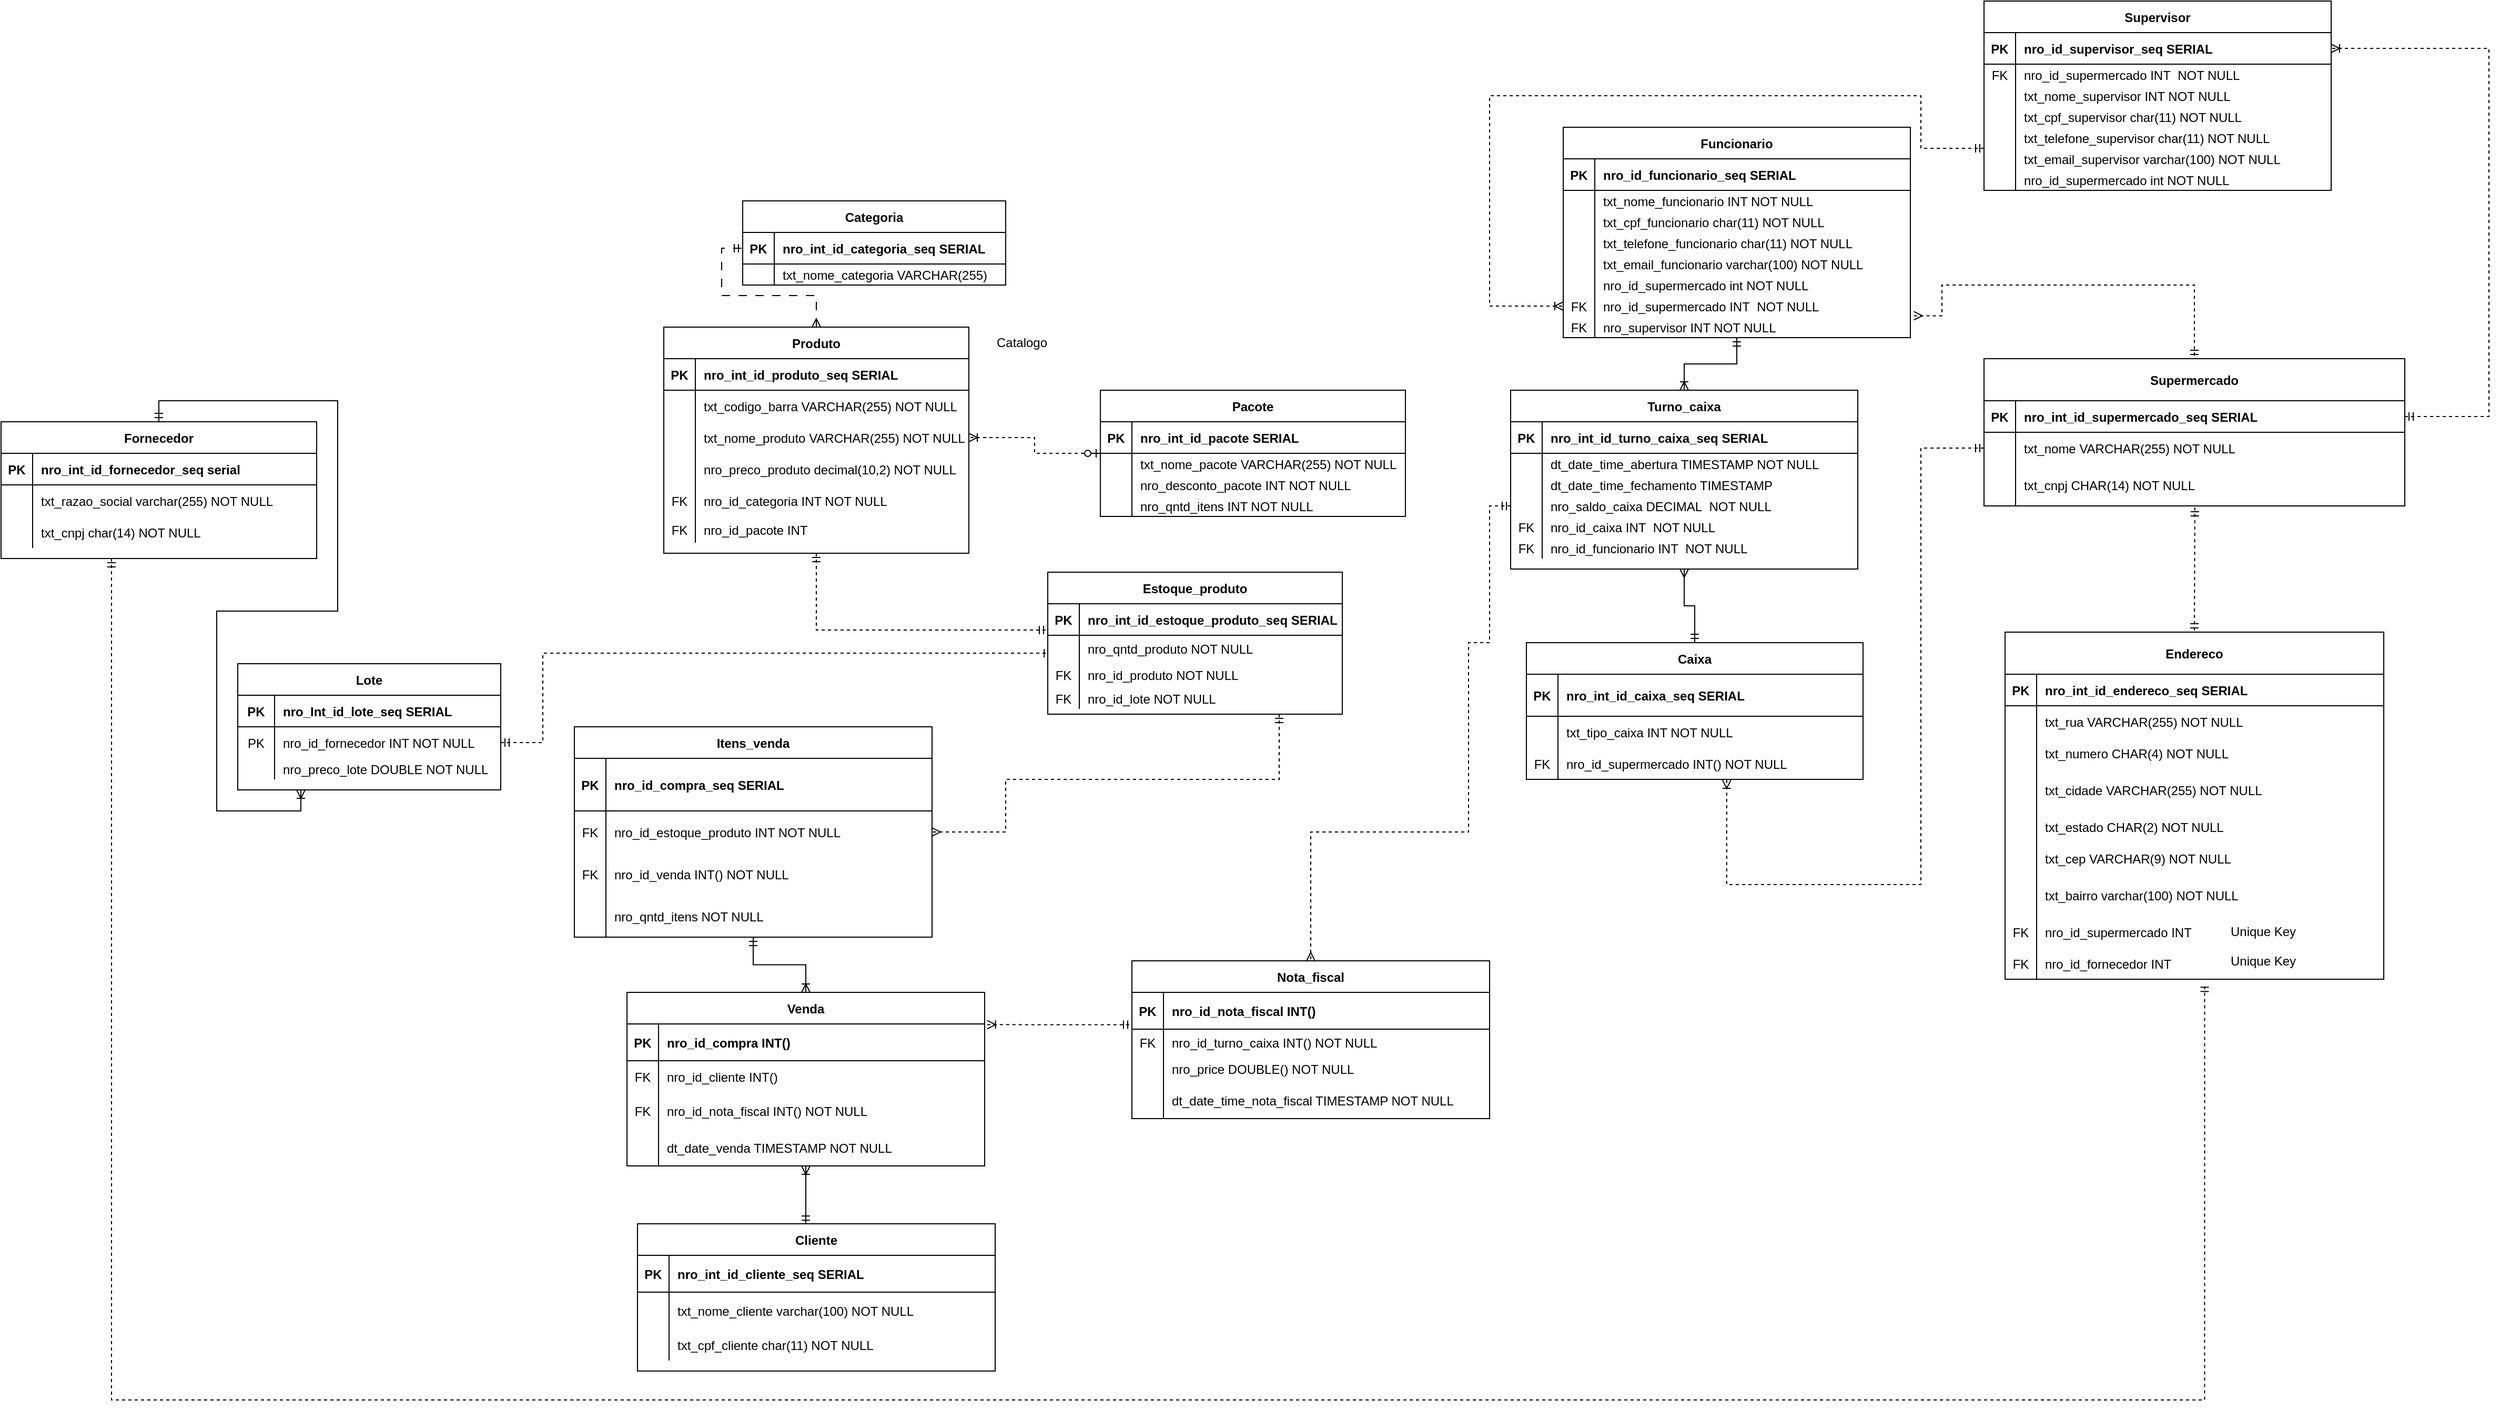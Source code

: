 <mxfile version="21.3.8" type="google">
  <diagram id="R2lEEEUBdFMjLlhIrx00" name="Page-1">
    <mxGraphModel grid="1" page="1" gridSize="10" guides="1" tooltips="1" connect="1" arrows="1" fold="1" pageScale="1" pageWidth="850" pageHeight="1100" math="0" shadow="0" extFonts="Permanent Marker^https://fonts.googleapis.com/css?family=Permanent+Marker">
      <root>
        <mxCell id="0" />
        <mxCell id="1" parent="0" />
        <mxCell id="C-vyLk0tnHw3VtMMgP7b-2" value="Lote" style="shape=table;startSize=30;container=1;collapsible=1;childLayout=tableLayout;fixedRows=1;rowLines=0;fontStyle=1;align=center;resizeLast=1;" vertex="1" parent="1">
          <mxGeometry x="-1900" y="580" width="250" height="120" as="geometry" />
        </mxCell>
        <mxCell id="C-vyLk0tnHw3VtMMgP7b-3" value="" style="shape=partialRectangle;collapsible=0;dropTarget=0;pointerEvents=0;fillColor=none;points=[[0,0.5],[1,0.5]];portConstraint=eastwest;top=0;left=0;right=0;bottom=1;fontStyle=0" vertex="1" parent="C-vyLk0tnHw3VtMMgP7b-2">
          <mxGeometry y="30" width="250" height="30" as="geometry" />
        </mxCell>
        <mxCell id="C-vyLk0tnHw3VtMMgP7b-4" value="PK" style="shape=partialRectangle;overflow=hidden;connectable=0;fillColor=none;top=0;left=0;bottom=0;right=0;fontStyle=1;" vertex="1" parent="C-vyLk0tnHw3VtMMgP7b-3">
          <mxGeometry width="35" height="30" as="geometry">
            <mxRectangle width="35" height="30" as="alternateBounds" />
          </mxGeometry>
        </mxCell>
        <mxCell id="C-vyLk0tnHw3VtMMgP7b-5" value="nro_Int_id_lote_seq SERIAL" style="shape=partialRectangle;overflow=hidden;connectable=0;fillColor=none;top=0;left=0;bottom=0;right=0;align=left;spacingLeft=6;fontStyle=1;" vertex="1" parent="C-vyLk0tnHw3VtMMgP7b-3">
          <mxGeometry x="35" width="215" height="30" as="geometry">
            <mxRectangle width="215" height="30" as="alternateBounds" />
          </mxGeometry>
        </mxCell>
        <mxCell id="ZhszgPgDs-b5acwubeUB-90" value="" style="shape=partialRectangle;collapsible=0;dropTarget=0;pointerEvents=0;fillColor=none;points=[[0,0.5],[1,0.5]];portConstraint=eastwest;top=0;left=0;right=0;bottom=0;fontStyle=0" vertex="1" parent="C-vyLk0tnHw3VtMMgP7b-2">
          <mxGeometry y="60" width="250" height="30" as="geometry" />
        </mxCell>
        <mxCell id="ZhszgPgDs-b5acwubeUB-91" value="PK" style="shape=partialRectangle;overflow=hidden;connectable=0;fillColor=none;top=0;left=0;bottom=0;right=0;fontStyle=0" vertex="1" parent="ZhszgPgDs-b5acwubeUB-90">
          <mxGeometry width="35" height="30" as="geometry">
            <mxRectangle width="35" height="30" as="alternateBounds" />
          </mxGeometry>
        </mxCell>
        <mxCell id="ZhszgPgDs-b5acwubeUB-92" value="nro_id_fornecedor INT NOT NULL" style="shape=partialRectangle;overflow=hidden;connectable=0;fillColor=none;top=0;left=0;bottom=0;right=0;align=left;spacingLeft=6;fontStyle=0" vertex="1" parent="ZhszgPgDs-b5acwubeUB-90">
          <mxGeometry x="35" width="215" height="30" as="geometry">
            <mxRectangle width="215" height="30" as="alternateBounds" />
          </mxGeometry>
        </mxCell>
        <mxCell id="C-vyLk0tnHw3VtMMgP7b-9" value="" style="shape=partialRectangle;collapsible=0;dropTarget=0;pointerEvents=0;fillColor=none;points=[[0,0.5],[1,0.5]];portConstraint=eastwest;top=0;left=0;right=0;bottom=0;fontStyle=0" vertex="1" parent="C-vyLk0tnHw3VtMMgP7b-2">
          <mxGeometry y="90" width="250" height="20" as="geometry" />
        </mxCell>
        <mxCell id="C-vyLk0tnHw3VtMMgP7b-10" value="" style="shape=partialRectangle;overflow=hidden;connectable=0;fillColor=none;top=0;left=0;bottom=0;right=0;fontStyle=0" vertex="1" parent="C-vyLk0tnHw3VtMMgP7b-9">
          <mxGeometry width="35" height="20" as="geometry">
            <mxRectangle width="35" height="20" as="alternateBounds" />
          </mxGeometry>
        </mxCell>
        <mxCell id="C-vyLk0tnHw3VtMMgP7b-11" value="nro_preco_lote DOUBLE NOT NULL" style="shape=partialRectangle;overflow=hidden;connectable=0;fillColor=none;top=0;left=0;bottom=0;right=0;align=left;spacingLeft=6;fontStyle=0" vertex="1" parent="C-vyLk0tnHw3VtMMgP7b-9">
          <mxGeometry x="35" width="215" height="20" as="geometry">
            <mxRectangle width="215" height="20" as="alternateBounds" />
          </mxGeometry>
        </mxCell>
        <mxCell id="ZhszgPgDs-b5acwubeUB-73" style="edgeStyle=orthogonalEdgeStyle;rounded=0;orthogonalLoop=1;jettySize=auto;html=1;exitX=0.5;exitY=0;exitDx=0;exitDy=0;endArrow=ERoneToMany;endFill=0;startArrow=ERmandOne;startFill=0;fontStyle=0" edge="1" parent="1" source="C-vyLk0tnHw3VtMMgP7b-23">
          <mxGeometry relative="1" as="geometry">
            <mxPoint x="-1840" y="700" as="targetPoint" />
            <Array as="points">
              <mxPoint x="-1975" y="330" />
              <mxPoint x="-1805" y="330" />
              <mxPoint x="-1805" y="530" />
              <mxPoint x="-1920" y="530" />
              <mxPoint x="-1920" y="720" />
              <mxPoint x="-1840" y="720" />
              <mxPoint x="-1840" y="700" />
            </Array>
          </mxGeometry>
        </mxCell>
        <mxCell id="8oMCgZoGk4KdPQHlk8bL-45" style="edgeStyle=orthogonalEdgeStyle;rounded=0;orthogonalLoop=1;jettySize=auto;html=1;entryX=0.527;entryY=1.119;entryDx=0;entryDy=0;entryPerimeter=0;startArrow=ERmandOne;startFill=0;endArrow=ERmandOne;endFill=0;dashed=1;" edge="1" parent="1" source="C-vyLk0tnHw3VtMMgP7b-23" target="8oMCgZoGk4KdPQHlk8bL-46">
          <mxGeometry relative="1" as="geometry">
            <mxPoint x="-530" y="990" as="targetPoint" />
            <Array as="points">
              <mxPoint x="-2020" y="1280" />
              <mxPoint x="-30" y="1280" />
            </Array>
          </mxGeometry>
        </mxCell>
        <mxCell id="C-vyLk0tnHw3VtMMgP7b-23" value="Fornecedor" style="shape=table;startSize=30;container=1;collapsible=1;childLayout=tableLayout;fixedRows=1;rowLines=0;fontStyle=1;align=center;resizeLast=1;" vertex="1" parent="1">
          <mxGeometry x="-2125" y="350" width="300" height="130" as="geometry" />
        </mxCell>
        <mxCell id="C-vyLk0tnHw3VtMMgP7b-24" value="" style="shape=partialRectangle;collapsible=0;dropTarget=0;pointerEvents=0;fillColor=none;points=[[0,0.5],[1,0.5]];portConstraint=eastwest;top=0;left=0;right=0;bottom=1;fontStyle=0" vertex="1" parent="C-vyLk0tnHw3VtMMgP7b-23">
          <mxGeometry y="30" width="300" height="30" as="geometry" />
        </mxCell>
        <mxCell id="C-vyLk0tnHw3VtMMgP7b-25" value="PK" style="shape=partialRectangle;overflow=hidden;connectable=0;fillColor=none;top=0;left=0;bottom=0;right=0;fontStyle=1;" vertex="1" parent="C-vyLk0tnHw3VtMMgP7b-24">
          <mxGeometry width="30" height="30" as="geometry">
            <mxRectangle width="30" height="30" as="alternateBounds" />
          </mxGeometry>
        </mxCell>
        <mxCell id="C-vyLk0tnHw3VtMMgP7b-26" value="nro_int_id_fornecedor_seq serial" style="shape=partialRectangle;overflow=hidden;connectable=0;fillColor=none;top=0;left=0;bottom=0;right=0;align=left;spacingLeft=6;fontStyle=1;" vertex="1" parent="C-vyLk0tnHw3VtMMgP7b-24">
          <mxGeometry x="30" width="270" height="30" as="geometry">
            <mxRectangle width="270" height="30" as="alternateBounds" />
          </mxGeometry>
        </mxCell>
        <mxCell id="C-vyLk0tnHw3VtMMgP7b-27" value="" style="shape=partialRectangle;collapsible=0;dropTarget=0;pointerEvents=0;fillColor=none;points=[[0,0.5],[1,0.5]];portConstraint=eastwest;top=0;left=0;right=0;bottom=0;fontStyle=0" vertex="1" parent="C-vyLk0tnHw3VtMMgP7b-23">
          <mxGeometry y="60" width="300" height="30" as="geometry" />
        </mxCell>
        <mxCell id="C-vyLk0tnHw3VtMMgP7b-28" value="" style="shape=partialRectangle;overflow=hidden;connectable=0;fillColor=none;top=0;left=0;bottom=0;right=0;fontStyle=0" vertex="1" parent="C-vyLk0tnHw3VtMMgP7b-27">
          <mxGeometry width="30" height="30" as="geometry">
            <mxRectangle width="30" height="30" as="alternateBounds" />
          </mxGeometry>
        </mxCell>
        <mxCell id="C-vyLk0tnHw3VtMMgP7b-29" value="txt_razao_social varchar(255) NOT NULL" style="shape=partialRectangle;overflow=hidden;connectable=0;fillColor=none;top=0;left=0;bottom=0;right=0;align=left;spacingLeft=6;fontStyle=0" vertex="1" parent="C-vyLk0tnHw3VtMMgP7b-27">
          <mxGeometry x="30" width="270" height="30" as="geometry">
            <mxRectangle width="270" height="30" as="alternateBounds" />
          </mxGeometry>
        </mxCell>
        <mxCell id="ZhszgPgDs-b5acwubeUB-83" value="" style="shape=partialRectangle;collapsible=0;dropTarget=0;pointerEvents=0;fillColor=none;points=[[0,0.5],[1,0.5]];portConstraint=eastwest;top=0;left=0;right=0;bottom=0;fontStyle=0" vertex="1" parent="C-vyLk0tnHw3VtMMgP7b-23">
          <mxGeometry y="90" width="300" height="30" as="geometry" />
        </mxCell>
        <mxCell id="ZhszgPgDs-b5acwubeUB-84" value="" style="shape=partialRectangle;overflow=hidden;connectable=0;fillColor=none;top=0;left=0;bottom=0;right=0;fontStyle=0" vertex="1" parent="ZhszgPgDs-b5acwubeUB-83">
          <mxGeometry width="30" height="30" as="geometry">
            <mxRectangle width="30" height="30" as="alternateBounds" />
          </mxGeometry>
        </mxCell>
        <mxCell id="ZhszgPgDs-b5acwubeUB-85" value="txt_cnpj char(14) NOT NULL " style="shape=partialRectangle;overflow=hidden;connectable=0;fillColor=none;top=0;left=0;bottom=0;right=0;align=left;spacingLeft=6;fontStyle=0" vertex="1" parent="ZhszgPgDs-b5acwubeUB-83">
          <mxGeometry x="30" width="270" height="30" as="geometry">
            <mxRectangle width="270" height="30" as="alternateBounds" />
          </mxGeometry>
        </mxCell>
        <mxCell id="ZhszgPgDs-b5acwubeUB-76" style="edgeStyle=orthogonalEdgeStyle;rounded=0;orthogonalLoop=1;jettySize=auto;html=1;endArrow=ERoneToMany;endFill=0;startArrow=ERmandOne;startFill=0;fontStyle=0;entryX=0.5;entryY=0;entryDx=0;entryDy=0;exitX=0.5;exitY=1;exitDx=0;exitDy=0;" edge="1" parent="1" source="8oMCgZoGk4KdPQHlk8bL-29" target="ZhszgPgDs-b5acwubeUB-22">
          <mxGeometry relative="1" as="geometry">
            <mxPoint x="-1360.0" y="847.5" as="sourcePoint" />
            <mxPoint x="-1330" y="832.5" as="targetPoint" />
            <Array as="points" />
          </mxGeometry>
        </mxCell>
        <mxCell id="ZhszgPgDs-b5acwubeUB-102" style="edgeStyle=orthogonalEdgeStyle;rounded=0;orthogonalLoop=1;jettySize=auto;html=1;endArrow=ERmandOne;endFill=0;fontStyle=0;dashed=1;dashPattern=8 8;startArrow=ERmany;startFill=0;entryX=0;entryY=0.5;entryDx=0;entryDy=0;" edge="1" parent="1" source="ZhszgPgDs-b5acwubeUB-2" target="ZhszgPgDs-b5acwubeUB-13">
          <mxGeometry relative="1" as="geometry">
            <mxPoint x="-1325" y="240" as="targetPoint" />
          </mxGeometry>
        </mxCell>
        <mxCell id="8oMCgZoGk4KdPQHlk8bL-93" value="" style="edgeStyle=orthogonalEdgeStyle;rounded=0;orthogonalLoop=1;jettySize=auto;html=1;dashed=1;endArrow=ERmandOne;endFill=0;startArrow=ERmandOne;startFill=0;" edge="1" parent="1" source="ZhszgPgDs-b5acwubeUB-2" target="8oMCgZoGk4KdPQHlk8bL-74">
          <mxGeometry relative="1" as="geometry">
            <Array as="points">
              <mxPoint x="-1350" y="548" />
            </Array>
          </mxGeometry>
        </mxCell>
        <mxCell id="ZhszgPgDs-b5acwubeUB-2" value="Produto" style="shape=table;startSize=30;container=1;collapsible=1;childLayout=tableLayout;fixedRows=1;rowLines=0;fontStyle=1;align=center;resizeLast=1;" vertex="1" parent="1">
          <mxGeometry x="-1495" y="260" width="290" height="215" as="geometry" />
        </mxCell>
        <mxCell id="ZhszgPgDs-b5acwubeUB-3" value="" style="shape=partialRectangle;collapsible=0;dropTarget=0;pointerEvents=0;fillColor=none;points=[[0,0.5],[1,0.5]];portConstraint=eastwest;top=0;left=0;right=0;bottom=1;fontStyle=0" vertex="1" parent="ZhszgPgDs-b5acwubeUB-2">
          <mxGeometry y="30" width="290" height="30" as="geometry" />
        </mxCell>
        <mxCell id="ZhszgPgDs-b5acwubeUB-4" value="PK" style="shape=partialRectangle;overflow=hidden;connectable=0;fillColor=none;top=0;left=0;bottom=0;right=0;fontStyle=1;" vertex="1" parent="ZhszgPgDs-b5acwubeUB-3">
          <mxGeometry width="30" height="30" as="geometry">
            <mxRectangle width="30" height="30" as="alternateBounds" />
          </mxGeometry>
        </mxCell>
        <mxCell id="ZhszgPgDs-b5acwubeUB-5" value="nro_int_id_produto_seq SERIAL" style="shape=partialRectangle;overflow=hidden;connectable=0;fillColor=none;top=0;left=0;bottom=0;right=0;align=left;spacingLeft=6;fontStyle=1;" vertex="1" parent="ZhszgPgDs-b5acwubeUB-3">
          <mxGeometry x="30" width="260" height="30" as="geometry">
            <mxRectangle width="260" height="30" as="alternateBounds" />
          </mxGeometry>
        </mxCell>
        <mxCell id="8oMCgZoGk4KdPQHlk8bL-65" value="" style="shape=partialRectangle;collapsible=0;dropTarget=0;pointerEvents=0;fillColor=none;points=[[0,0.5],[1,0.5]];portConstraint=eastwest;top=0;left=0;right=0;bottom=0;fontStyle=0" vertex="1" parent="ZhszgPgDs-b5acwubeUB-2">
          <mxGeometry y="60" width="290" height="30" as="geometry" />
        </mxCell>
        <mxCell id="8oMCgZoGk4KdPQHlk8bL-66" value="" style="shape=partialRectangle;overflow=hidden;connectable=0;fillColor=none;top=0;left=0;bottom=0;right=0;fontStyle=0" vertex="1" parent="8oMCgZoGk4KdPQHlk8bL-65">
          <mxGeometry width="30" height="30" as="geometry">
            <mxRectangle width="30" height="30" as="alternateBounds" />
          </mxGeometry>
        </mxCell>
        <mxCell id="8oMCgZoGk4KdPQHlk8bL-67" value="txt_codigo_barra VARCHAR(255) NOT NULL" style="shape=partialRectangle;overflow=hidden;connectable=0;fillColor=none;top=0;left=0;bottom=0;right=0;align=left;spacingLeft=6;fontStyle=0" vertex="1" parent="8oMCgZoGk4KdPQHlk8bL-65">
          <mxGeometry x="30" width="260" height="30" as="geometry">
            <mxRectangle width="260" height="30" as="alternateBounds" />
          </mxGeometry>
        </mxCell>
        <mxCell id="ZhszgPgDs-b5acwubeUB-109" value="" style="shape=partialRectangle;collapsible=0;dropTarget=0;pointerEvents=0;fillColor=none;points=[[0,0.5],[1,0.5]];portConstraint=eastwest;top=0;left=0;right=0;bottom=0;fontStyle=0" vertex="1" parent="ZhszgPgDs-b5acwubeUB-2">
          <mxGeometry y="90" width="290" height="30" as="geometry" />
        </mxCell>
        <mxCell id="ZhszgPgDs-b5acwubeUB-110" value="" style="shape=partialRectangle;overflow=hidden;connectable=0;fillColor=none;top=0;left=0;bottom=0;right=0;fontStyle=0" vertex="1" parent="ZhszgPgDs-b5acwubeUB-109">
          <mxGeometry width="30" height="30" as="geometry">
            <mxRectangle width="30" height="30" as="alternateBounds" />
          </mxGeometry>
        </mxCell>
        <mxCell id="ZhszgPgDs-b5acwubeUB-111" value="txt_nome_produto VARCHAR(255) NOT NULL" style="shape=partialRectangle;overflow=hidden;connectable=0;fillColor=none;top=0;left=0;bottom=0;right=0;align=left;spacingLeft=6;fontStyle=0" vertex="1" parent="ZhszgPgDs-b5acwubeUB-109">
          <mxGeometry x="30" width="260" height="30" as="geometry">
            <mxRectangle width="260" height="30" as="alternateBounds" />
          </mxGeometry>
        </mxCell>
        <mxCell id="8oMCgZoGk4KdPQHlk8bL-1" value="" style="shape=partialRectangle;collapsible=0;dropTarget=0;pointerEvents=0;fillColor=none;points=[[0,0.5],[1,0.5]];portConstraint=eastwest;top=0;left=0;right=0;bottom=0;fontStyle=0" vertex="1" parent="ZhszgPgDs-b5acwubeUB-2">
          <mxGeometry y="120" width="290" height="30" as="geometry" />
        </mxCell>
        <mxCell id="8oMCgZoGk4KdPQHlk8bL-2" value="" style="shape=partialRectangle;overflow=hidden;connectable=0;fillColor=none;top=0;left=0;bottom=0;right=0;fontStyle=0" vertex="1" parent="8oMCgZoGk4KdPQHlk8bL-1">
          <mxGeometry width="30" height="30" as="geometry">
            <mxRectangle width="30" height="30" as="alternateBounds" />
          </mxGeometry>
        </mxCell>
        <mxCell id="8oMCgZoGk4KdPQHlk8bL-3" value="nro_preco_produto decimal(10,2) NOT NULL" style="shape=partialRectangle;overflow=hidden;connectable=0;fillColor=none;top=0;left=0;bottom=0;right=0;align=left;spacingLeft=6;fontStyle=0" vertex="1" parent="8oMCgZoGk4KdPQHlk8bL-1">
          <mxGeometry x="30" width="260" height="30" as="geometry">
            <mxRectangle width="260" height="30" as="alternateBounds" />
          </mxGeometry>
        </mxCell>
        <mxCell id="ZhszgPgDs-b5acwubeUB-6" value="" style="shape=partialRectangle;collapsible=0;dropTarget=0;pointerEvents=0;fillColor=none;points=[[0,0.5],[1,0.5]];portConstraint=eastwest;top=0;left=0;right=0;bottom=0;fontStyle=0" vertex="1" parent="ZhszgPgDs-b5acwubeUB-2">
          <mxGeometry y="150" width="290" height="30" as="geometry" />
        </mxCell>
        <mxCell id="ZhszgPgDs-b5acwubeUB-7" value="FK" style="shape=partialRectangle;overflow=hidden;connectable=0;fillColor=none;top=0;left=0;bottom=0;right=0;fontStyle=0" vertex="1" parent="ZhszgPgDs-b5acwubeUB-6">
          <mxGeometry width="30" height="30" as="geometry">
            <mxRectangle width="30" height="30" as="alternateBounds" />
          </mxGeometry>
        </mxCell>
        <mxCell id="ZhszgPgDs-b5acwubeUB-8" value="nro_id_categoria INT NOT NULL" style="shape=partialRectangle;overflow=hidden;connectable=0;fillColor=none;top=0;left=0;bottom=0;right=0;align=left;spacingLeft=6;fontStyle=0" vertex="1" parent="ZhszgPgDs-b5acwubeUB-6">
          <mxGeometry x="30" width="260" height="30" as="geometry">
            <mxRectangle width="260" height="30" as="alternateBounds" />
          </mxGeometry>
        </mxCell>
        <mxCell id="YMlzd1HdwF_vwcsPfpYS-63" value="" style="shape=partialRectangle;collapsible=0;dropTarget=0;pointerEvents=0;fillColor=none;points=[[0,0.5],[1,0.5]];portConstraint=eastwest;top=0;left=0;right=0;bottom=0;fontStyle=0" vertex="1" parent="ZhszgPgDs-b5acwubeUB-2">
          <mxGeometry y="180" width="290" height="25" as="geometry" />
        </mxCell>
        <mxCell id="YMlzd1HdwF_vwcsPfpYS-64" value="FK" style="shape=partialRectangle;overflow=hidden;connectable=0;fillColor=none;top=0;left=0;bottom=0;right=0;fontStyle=0" vertex="1" parent="YMlzd1HdwF_vwcsPfpYS-63">
          <mxGeometry width="30" height="25" as="geometry">
            <mxRectangle width="30" height="25" as="alternateBounds" />
          </mxGeometry>
        </mxCell>
        <mxCell id="YMlzd1HdwF_vwcsPfpYS-65" value="nro_id_pacote INT" style="shape=partialRectangle;overflow=hidden;connectable=0;fillColor=none;top=0;left=0;bottom=0;right=0;align=left;spacingLeft=6;fontStyle=0" vertex="1" parent="YMlzd1HdwF_vwcsPfpYS-63">
          <mxGeometry x="30" width="260" height="25" as="geometry">
            <mxRectangle width="260" height="25" as="alternateBounds" />
          </mxGeometry>
        </mxCell>
        <mxCell id="ZhszgPgDs-b5acwubeUB-12" value="Categoria" style="shape=table;startSize=30;container=1;collapsible=1;childLayout=tableLayout;fixedRows=1;rowLines=0;fontStyle=1;align=center;resizeLast=1;" vertex="1" parent="1">
          <mxGeometry x="-1420" y="140" width="250" height="80" as="geometry" />
        </mxCell>
        <mxCell id="ZhszgPgDs-b5acwubeUB-13" value="" style="shape=partialRectangle;collapsible=0;dropTarget=0;pointerEvents=0;fillColor=none;points=[[0,0.5],[1,0.5]];portConstraint=eastwest;top=0;left=0;right=0;bottom=1;fontStyle=0" vertex="1" parent="ZhszgPgDs-b5acwubeUB-12">
          <mxGeometry y="30" width="250" height="30" as="geometry" />
        </mxCell>
        <mxCell id="ZhszgPgDs-b5acwubeUB-14" value="PK" style="shape=partialRectangle;overflow=hidden;connectable=0;fillColor=none;top=0;left=0;bottom=0;right=0;fontStyle=1;" vertex="1" parent="ZhszgPgDs-b5acwubeUB-13">
          <mxGeometry width="30" height="30" as="geometry">
            <mxRectangle width="30" height="30" as="alternateBounds" />
          </mxGeometry>
        </mxCell>
        <mxCell id="ZhszgPgDs-b5acwubeUB-15" value="nro_int_id_categoria_seq SERIAL" style="shape=partialRectangle;overflow=hidden;connectable=0;fillColor=none;top=0;left=0;bottom=0;right=0;align=left;spacingLeft=6;fontStyle=1;" vertex="1" parent="ZhszgPgDs-b5acwubeUB-13">
          <mxGeometry x="30" width="220" height="30" as="geometry">
            <mxRectangle width="220" height="30" as="alternateBounds" />
          </mxGeometry>
        </mxCell>
        <mxCell id="ZhszgPgDs-b5acwubeUB-16" value="" style="shape=partialRectangle;collapsible=0;dropTarget=0;pointerEvents=0;fillColor=none;points=[[0,0.5],[1,0.5]];portConstraint=eastwest;top=0;left=0;right=0;bottom=0;fontStyle=0" vertex="1" parent="ZhszgPgDs-b5acwubeUB-12">
          <mxGeometry y="60" width="250" height="20" as="geometry" />
        </mxCell>
        <mxCell id="ZhszgPgDs-b5acwubeUB-17" value="" style="shape=partialRectangle;overflow=hidden;connectable=0;fillColor=none;top=0;left=0;bottom=0;right=0;fontStyle=0" vertex="1" parent="ZhszgPgDs-b5acwubeUB-16">
          <mxGeometry width="30" height="20" as="geometry">
            <mxRectangle width="30" height="20" as="alternateBounds" />
          </mxGeometry>
        </mxCell>
        <mxCell id="ZhszgPgDs-b5acwubeUB-18" value="txt_nome_categoria VARCHAR(255) " style="shape=partialRectangle;overflow=hidden;connectable=0;fillColor=none;top=0;left=0;bottom=0;right=0;align=left;spacingLeft=6;fontStyle=0" vertex="1" parent="ZhszgPgDs-b5acwubeUB-16">
          <mxGeometry x="30" width="220" height="20" as="geometry">
            <mxRectangle width="220" height="20" as="alternateBounds" />
          </mxGeometry>
        </mxCell>
        <mxCell id="gj_z8a71_PHjP288N0sT-1" style="edgeStyle=orthogonalEdgeStyle;rounded=0;orthogonalLoop=1;jettySize=auto;html=1;exitX=0.5;exitY=1;exitDx=0;exitDy=0;entryX=0.468;entryY=0.004;entryDx=0;entryDy=0;endArrow=ERmandOne;endFill=0;startArrow=ERoneToMany;startFill=0;entryPerimeter=0;" edge="1" parent="1" source="ZhszgPgDs-b5acwubeUB-22" target="4ZfQA_EtxtKFWtGYFs4U-21">
          <mxGeometry relative="1" as="geometry">
            <Array as="points">
              <mxPoint x="-1360" y="1113.5" />
            </Array>
          </mxGeometry>
        </mxCell>
        <mxCell id="j8MHuPaUzXKeAiudpqZn-17" value="" style="edgeStyle=orthogonalEdgeStyle;rounded=0;orthogonalLoop=1;jettySize=auto;html=1;dashed=1;startArrow=ERoneToMany;startFill=0;endArrow=ERmandOne;endFill=0;exitX=1.007;exitY=0.019;exitDx=0;exitDy=0;exitPerimeter=0;" edge="1" parent="1" source="ZhszgPgDs-b5acwubeUB-23" target="j8MHuPaUzXKeAiudpqZn-1">
          <mxGeometry relative="1" as="geometry">
            <Array as="points">
              <mxPoint x="-1140" y="923.5" />
              <mxPoint x="-1140" y="923.5" />
            </Array>
          </mxGeometry>
        </mxCell>
        <mxCell id="ZhszgPgDs-b5acwubeUB-22" value="Venda" style="shape=table;startSize=30;container=1;collapsible=1;childLayout=tableLayout;fixedRows=1;rowLines=0;fontStyle=1;align=center;resizeLast=1;" vertex="1" parent="1">
          <mxGeometry x="-1530" y="892.5" width="340" height="165" as="geometry" />
        </mxCell>
        <mxCell id="ZhszgPgDs-b5acwubeUB-23" value="" style="shape=partialRectangle;collapsible=0;dropTarget=0;pointerEvents=0;fillColor=none;points=[[0,0.5],[1,0.5]];portConstraint=eastwest;top=0;left=0;right=0;bottom=1;fontStyle=0" vertex="1" parent="ZhszgPgDs-b5acwubeUB-22">
          <mxGeometry y="30" width="340" height="35" as="geometry" />
        </mxCell>
        <mxCell id="ZhszgPgDs-b5acwubeUB-24" value="PK" style="shape=partialRectangle;overflow=hidden;connectable=0;fillColor=none;top=0;left=0;bottom=0;right=0;fontStyle=1;" vertex="1" parent="ZhszgPgDs-b5acwubeUB-23">
          <mxGeometry width="30" height="35" as="geometry">
            <mxRectangle width="30" height="35" as="alternateBounds" />
          </mxGeometry>
        </mxCell>
        <mxCell id="ZhszgPgDs-b5acwubeUB-25" value="nro_id_compra INT()" style="shape=partialRectangle;overflow=hidden;connectable=0;fillColor=none;top=0;left=0;bottom=0;right=0;align=left;spacingLeft=6;fontStyle=1;" vertex="1" parent="ZhszgPgDs-b5acwubeUB-23">
          <mxGeometry x="30" width="310" height="35" as="geometry">
            <mxRectangle width="310" height="35" as="alternateBounds" />
          </mxGeometry>
        </mxCell>
        <mxCell id="gj_z8a71_PHjP288N0sT-3" value="" style="shape=partialRectangle;collapsible=0;dropTarget=0;pointerEvents=0;fillColor=none;points=[[0,0.5],[1,0.5]];portConstraint=eastwest;top=0;left=0;right=0;bottom=0;fontStyle=0" vertex="1" parent="ZhszgPgDs-b5acwubeUB-22">
          <mxGeometry y="65" width="340" height="30" as="geometry" />
        </mxCell>
        <mxCell id="gj_z8a71_PHjP288N0sT-4" value="FK" style="shape=partialRectangle;overflow=hidden;connectable=0;fillColor=none;top=0;left=0;bottom=0;right=0;fontStyle=0" vertex="1" parent="gj_z8a71_PHjP288N0sT-3">
          <mxGeometry width="30" height="30" as="geometry">
            <mxRectangle width="30" height="30" as="alternateBounds" />
          </mxGeometry>
        </mxCell>
        <mxCell id="gj_z8a71_PHjP288N0sT-5" value="nro_id_cliente INT() " style="shape=partialRectangle;overflow=hidden;connectable=0;fillColor=none;top=0;left=0;bottom=0;right=0;align=left;spacingLeft=6;fontStyle=0" vertex="1" parent="gj_z8a71_PHjP288N0sT-3">
          <mxGeometry x="30" width="310" height="30" as="geometry">
            <mxRectangle width="310" height="30" as="alternateBounds" />
          </mxGeometry>
        </mxCell>
        <mxCell id="YMlzd1HdwF_vwcsPfpYS-54" value="" style="shape=partialRectangle;collapsible=0;dropTarget=0;pointerEvents=0;fillColor=none;points=[[0,0.5],[1,0.5]];portConstraint=eastwest;top=0;left=0;right=0;bottom=0;fontStyle=0" vertex="1" parent="ZhszgPgDs-b5acwubeUB-22">
          <mxGeometry y="95" width="340" height="35" as="geometry" />
        </mxCell>
        <mxCell id="YMlzd1HdwF_vwcsPfpYS-55" value="FK" style="shape=partialRectangle;overflow=hidden;connectable=0;fillColor=none;top=0;left=0;bottom=0;right=0;fontStyle=0" vertex="1" parent="YMlzd1HdwF_vwcsPfpYS-54">
          <mxGeometry width="30" height="35" as="geometry">
            <mxRectangle width="30" height="35" as="alternateBounds" />
          </mxGeometry>
        </mxCell>
        <mxCell id="YMlzd1HdwF_vwcsPfpYS-56" value="nro_id_nota_fiscal INT() NOT NULL" style="shape=partialRectangle;overflow=hidden;connectable=0;fillColor=none;top=0;left=0;bottom=0;right=0;align=left;spacingLeft=6;fontStyle=0" vertex="1" parent="YMlzd1HdwF_vwcsPfpYS-54">
          <mxGeometry x="30" width="310" height="35" as="geometry">
            <mxRectangle width="310" height="35" as="alternateBounds" />
          </mxGeometry>
        </mxCell>
        <mxCell id="YMlzd1HdwF_vwcsPfpYS-140" value="" style="shape=partialRectangle;collapsible=0;dropTarget=0;pointerEvents=0;fillColor=none;points=[[0,0.5],[1,0.5]];portConstraint=eastwest;top=0;left=0;right=0;bottom=0;fontStyle=0" vertex="1" parent="ZhszgPgDs-b5acwubeUB-22">
          <mxGeometry y="130" width="340" height="35" as="geometry" />
        </mxCell>
        <mxCell id="YMlzd1HdwF_vwcsPfpYS-141" value="" style="shape=partialRectangle;overflow=hidden;connectable=0;fillColor=none;top=0;left=0;bottom=0;right=0;fontStyle=0" vertex="1" parent="YMlzd1HdwF_vwcsPfpYS-140">
          <mxGeometry width="30" height="35" as="geometry">
            <mxRectangle width="30" height="35" as="alternateBounds" />
          </mxGeometry>
        </mxCell>
        <mxCell id="YMlzd1HdwF_vwcsPfpYS-142" value="dt_date_venda TIMESTAMP NOT NULL" style="shape=partialRectangle;overflow=hidden;connectable=0;fillColor=none;top=0;left=0;bottom=0;right=0;align=left;spacingLeft=6;fontStyle=0" vertex="1" parent="YMlzd1HdwF_vwcsPfpYS-140">
          <mxGeometry x="30" width="310" height="35" as="geometry">
            <mxRectangle width="310" height="35" as="alternateBounds" />
          </mxGeometry>
        </mxCell>
        <mxCell id="ZhszgPgDs-b5acwubeUB-126" style="edgeStyle=orthogonalEdgeStyle;rounded=0;orthogonalLoop=1;jettySize=auto;html=1;endArrow=ERmany;endFill=0;startArrow=ERmandOne;startFill=0;entryX=0.5;entryY=1;entryDx=0;entryDy=0;" edge="1" parent="1" source="ZhszgPgDs-b5acwubeUB-42" target="ouxHXi3ojNdzsAgiTvzo-17">
          <mxGeometry relative="1" as="geometry">
            <mxPoint x="-530" y="470" as="targetPoint" />
          </mxGeometry>
        </mxCell>
        <mxCell id="ZhszgPgDs-b5acwubeUB-42" value="Caixa" style="shape=table;startSize=30;container=1;collapsible=1;childLayout=tableLayout;fixedRows=1;rowLines=0;fontStyle=1;align=center;resizeLast=1;" vertex="1" parent="1">
          <mxGeometry x="-675" y="560" width="320" height="130" as="geometry" />
        </mxCell>
        <mxCell id="ZhszgPgDs-b5acwubeUB-43" value="" style="shape=partialRectangle;collapsible=0;dropTarget=0;pointerEvents=0;fillColor=none;points=[[0,0.5],[1,0.5]];portConstraint=eastwest;top=0;left=0;right=0;bottom=1;fontStyle=0" vertex="1" parent="ZhszgPgDs-b5acwubeUB-42">
          <mxGeometry y="30" width="320" height="40" as="geometry" />
        </mxCell>
        <mxCell id="ZhszgPgDs-b5acwubeUB-44" value="PK" style="shape=partialRectangle;overflow=hidden;connectable=0;fillColor=none;top=0;left=0;bottom=0;right=0;fontStyle=1;" vertex="1" parent="ZhszgPgDs-b5acwubeUB-43">
          <mxGeometry width="30" height="40" as="geometry">
            <mxRectangle width="30" height="40" as="alternateBounds" />
          </mxGeometry>
        </mxCell>
        <mxCell id="ZhszgPgDs-b5acwubeUB-45" value="nro_int_id_caixa_seq SERIAL" style="shape=partialRectangle;overflow=hidden;connectable=0;fillColor=none;top=0;left=0;bottom=0;right=0;align=left;spacingLeft=6;fontStyle=1;" vertex="1" parent="ZhszgPgDs-b5acwubeUB-43">
          <mxGeometry x="30" width="290" height="40" as="geometry">
            <mxRectangle width="290" height="40" as="alternateBounds" />
          </mxGeometry>
        </mxCell>
        <mxCell id="YMlzd1HdwF_vwcsPfpYS-44" value="" style="shape=partialRectangle;collapsible=0;dropTarget=0;pointerEvents=0;fillColor=none;points=[[0,0.5],[1,0.5]];portConstraint=eastwest;top=0;left=0;right=0;bottom=0;fontStyle=0" vertex="1" parent="ZhszgPgDs-b5acwubeUB-42">
          <mxGeometry y="70" width="320" height="30" as="geometry" />
        </mxCell>
        <mxCell id="YMlzd1HdwF_vwcsPfpYS-45" value="" style="shape=partialRectangle;overflow=hidden;connectable=0;fillColor=none;top=0;left=0;bottom=0;right=0;fontStyle=0" vertex="1" parent="YMlzd1HdwF_vwcsPfpYS-44">
          <mxGeometry width="30" height="30" as="geometry">
            <mxRectangle width="30" height="30" as="alternateBounds" />
          </mxGeometry>
        </mxCell>
        <mxCell id="YMlzd1HdwF_vwcsPfpYS-46" value="txt_tipo_caixa INT NOT NULL" style="shape=partialRectangle;overflow=hidden;connectable=0;fillColor=none;top=0;left=0;bottom=0;right=0;align=left;spacingLeft=6;fontStyle=0" vertex="1" parent="YMlzd1HdwF_vwcsPfpYS-44">
          <mxGeometry x="30" width="290" height="30" as="geometry">
            <mxRectangle width="290" height="30" as="alternateBounds" />
          </mxGeometry>
        </mxCell>
        <mxCell id="YMlzd1HdwF_vwcsPfpYS-137" value="" style="shape=partialRectangle;collapsible=0;dropTarget=0;pointerEvents=0;fillColor=none;points=[[0,0.5],[1,0.5]];portConstraint=eastwest;top=0;left=0;right=0;bottom=0;fontStyle=0" vertex="1" parent="ZhszgPgDs-b5acwubeUB-42">
          <mxGeometry y="100" width="320" height="30" as="geometry" />
        </mxCell>
        <mxCell id="YMlzd1HdwF_vwcsPfpYS-138" value="FK" style="shape=partialRectangle;overflow=hidden;connectable=0;fillColor=none;top=0;left=0;bottom=0;right=0;fontStyle=0" vertex="1" parent="YMlzd1HdwF_vwcsPfpYS-137">
          <mxGeometry width="30" height="30" as="geometry">
            <mxRectangle width="30" height="30" as="alternateBounds" />
          </mxGeometry>
        </mxCell>
        <mxCell id="YMlzd1HdwF_vwcsPfpYS-139" value="nro_id_supermercado INT() NOT NULL" style="shape=partialRectangle;overflow=hidden;connectable=0;fillColor=none;top=0;left=0;bottom=0;right=0;align=left;spacingLeft=6;fontStyle=0" vertex="1" parent="YMlzd1HdwF_vwcsPfpYS-137">
          <mxGeometry x="30" width="290" height="30" as="geometry">
            <mxRectangle width="290" height="30" as="alternateBounds" />
          </mxGeometry>
        </mxCell>
        <mxCell id="ZhszgPgDs-b5acwubeUB-122" value="" style="edgeStyle=orthogonalEdgeStyle;rounded=0;orthogonalLoop=1;jettySize=auto;html=1;fontStyle=0;endArrow=ERoneToMany;endFill=0;startArrow=ERmandOne;startFill=0;entryX=0.5;entryY=0;entryDx=0;entryDy=0;" edge="1" parent="1" source="ZhszgPgDs-b5acwubeUB-52" target="ouxHXi3ojNdzsAgiTvzo-17">
          <mxGeometry relative="1" as="geometry">
            <mxPoint x="-529.96" y="320" as="targetPoint" />
          </mxGeometry>
        </mxCell>
        <mxCell id="ZhszgPgDs-b5acwubeUB-52" value="Funcionario" style="shape=table;startSize=30;container=1;collapsible=1;childLayout=tableLayout;fixedRows=1;rowLines=0;fontStyle=1;align=center;resizeLast=1;" vertex="1" parent="1">
          <mxGeometry x="-640" y="70" width="330" height="200" as="geometry" />
        </mxCell>
        <mxCell id="ZhszgPgDs-b5acwubeUB-53" value="" style="shape=partialRectangle;collapsible=0;dropTarget=0;pointerEvents=0;fillColor=none;points=[[0,0.5],[1,0.5]];portConstraint=eastwest;top=0;left=0;right=0;bottom=1;fontStyle=0" vertex="1" parent="ZhszgPgDs-b5acwubeUB-52">
          <mxGeometry y="30" width="330" height="30" as="geometry" />
        </mxCell>
        <mxCell id="ZhszgPgDs-b5acwubeUB-54" value="PK" style="shape=partialRectangle;overflow=hidden;connectable=0;fillColor=none;top=0;left=0;bottom=0;right=0;fontStyle=1;" vertex="1" parent="ZhszgPgDs-b5acwubeUB-53">
          <mxGeometry width="30" height="30" as="geometry">
            <mxRectangle width="30" height="30" as="alternateBounds" />
          </mxGeometry>
        </mxCell>
        <mxCell id="ZhszgPgDs-b5acwubeUB-55" value="nro_id_funcionario_seq SERIAL" style="shape=partialRectangle;overflow=hidden;connectable=0;fillColor=none;top=0;left=0;bottom=0;right=0;align=left;spacingLeft=6;fontStyle=1;" vertex="1" parent="ZhszgPgDs-b5acwubeUB-53">
          <mxGeometry x="30" width="300" height="30" as="geometry">
            <mxRectangle width="300" height="30" as="alternateBounds" />
          </mxGeometry>
        </mxCell>
        <mxCell id="ouxHXi3ojNdzsAgiTvzo-1" value="" style="shape=partialRectangle;collapsible=0;dropTarget=0;pointerEvents=0;fillColor=none;points=[[0,0.5],[1,0.5]];portConstraint=eastwest;top=0;left=0;right=0;bottom=0;fontStyle=0" vertex="1" parent="ZhszgPgDs-b5acwubeUB-52">
          <mxGeometry y="60" width="330" height="20" as="geometry" />
        </mxCell>
        <mxCell id="ouxHXi3ojNdzsAgiTvzo-2" value="" style="shape=partialRectangle;overflow=hidden;connectable=0;fillColor=none;top=0;left=0;bottom=0;right=0;fontStyle=0" vertex="1" parent="ouxHXi3ojNdzsAgiTvzo-1">
          <mxGeometry width="30" height="20" as="geometry">
            <mxRectangle width="30" height="20" as="alternateBounds" />
          </mxGeometry>
        </mxCell>
        <mxCell id="ouxHXi3ojNdzsAgiTvzo-3" value="txt_nome_funcionario INT NOT NULL" style="shape=partialRectangle;overflow=hidden;connectable=0;fillColor=none;top=0;left=0;bottom=0;right=0;align=left;spacingLeft=6;fontStyle=0" vertex="1" parent="ouxHXi3ojNdzsAgiTvzo-1">
          <mxGeometry x="30" width="300" height="20" as="geometry">
            <mxRectangle width="300" height="20" as="alternateBounds" />
          </mxGeometry>
        </mxCell>
        <mxCell id="YMlzd1HdwF_vwcsPfpYS-82" value="" style="shape=partialRectangle;collapsible=0;dropTarget=0;pointerEvents=0;fillColor=none;points=[[0,0.5],[1,0.5]];portConstraint=eastwest;top=0;left=0;right=0;bottom=0;fontStyle=0" vertex="1" parent="ZhszgPgDs-b5acwubeUB-52">
          <mxGeometry y="80" width="330" height="20" as="geometry" />
        </mxCell>
        <mxCell id="YMlzd1HdwF_vwcsPfpYS-83" value="" style="shape=partialRectangle;overflow=hidden;connectable=0;fillColor=none;top=0;left=0;bottom=0;right=0;fontStyle=0" vertex="1" parent="YMlzd1HdwF_vwcsPfpYS-82">
          <mxGeometry width="30" height="20" as="geometry">
            <mxRectangle width="30" height="20" as="alternateBounds" />
          </mxGeometry>
        </mxCell>
        <mxCell id="YMlzd1HdwF_vwcsPfpYS-84" value="txt_cpf_funcionario char(11) NOT NULL" style="shape=partialRectangle;overflow=hidden;connectable=0;fillColor=none;top=0;left=0;bottom=0;right=0;align=left;spacingLeft=6;fontStyle=0" vertex="1" parent="YMlzd1HdwF_vwcsPfpYS-82">
          <mxGeometry x="30" width="300" height="20" as="geometry">
            <mxRectangle width="300" height="20" as="alternateBounds" />
          </mxGeometry>
        </mxCell>
        <mxCell id="8oMCgZoGk4KdPQHlk8bL-19" value="" style="shape=partialRectangle;collapsible=0;dropTarget=0;pointerEvents=0;fillColor=none;points=[[0,0.5],[1,0.5]];portConstraint=eastwest;top=0;left=0;right=0;bottom=0;fontStyle=0" vertex="1" parent="ZhszgPgDs-b5acwubeUB-52">
          <mxGeometry y="100" width="330" height="20" as="geometry" />
        </mxCell>
        <mxCell id="8oMCgZoGk4KdPQHlk8bL-20" value="" style="shape=partialRectangle;overflow=hidden;connectable=0;fillColor=none;top=0;left=0;bottom=0;right=0;fontStyle=0" vertex="1" parent="8oMCgZoGk4KdPQHlk8bL-19">
          <mxGeometry width="30" height="20" as="geometry">
            <mxRectangle width="30" height="20" as="alternateBounds" />
          </mxGeometry>
        </mxCell>
        <mxCell id="8oMCgZoGk4KdPQHlk8bL-21" value="txt_telefone_funcionario char(11) NOT NULL" style="shape=partialRectangle;overflow=hidden;connectable=0;fillColor=none;top=0;left=0;bottom=0;right=0;align=left;spacingLeft=6;fontStyle=0" vertex="1" parent="8oMCgZoGk4KdPQHlk8bL-19">
          <mxGeometry x="30" width="300" height="20" as="geometry">
            <mxRectangle width="300" height="20" as="alternateBounds" />
          </mxGeometry>
        </mxCell>
        <mxCell id="8oMCgZoGk4KdPQHlk8bL-22" value="" style="shape=partialRectangle;collapsible=0;dropTarget=0;pointerEvents=0;fillColor=none;points=[[0,0.5],[1,0.5]];portConstraint=eastwest;top=0;left=0;right=0;bottom=0;fontStyle=0" vertex="1" parent="ZhszgPgDs-b5acwubeUB-52">
          <mxGeometry y="120" width="330" height="20" as="geometry" />
        </mxCell>
        <mxCell id="8oMCgZoGk4KdPQHlk8bL-23" value="" style="shape=partialRectangle;overflow=hidden;connectable=0;fillColor=none;top=0;left=0;bottom=0;right=0;fontStyle=0" vertex="1" parent="8oMCgZoGk4KdPQHlk8bL-22">
          <mxGeometry width="30" height="20" as="geometry">
            <mxRectangle width="30" height="20" as="alternateBounds" />
          </mxGeometry>
        </mxCell>
        <mxCell id="8oMCgZoGk4KdPQHlk8bL-24" value="txt_email_funcionario varchar(100) NOT NULL" style="shape=partialRectangle;overflow=hidden;connectable=0;fillColor=none;top=0;left=0;bottom=0;right=0;align=left;spacingLeft=6;fontStyle=0" vertex="1" parent="8oMCgZoGk4KdPQHlk8bL-22">
          <mxGeometry x="30" width="300" height="20" as="geometry">
            <mxRectangle width="300" height="20" as="alternateBounds" />
          </mxGeometry>
        </mxCell>
        <mxCell id="8oMCgZoGk4KdPQHlk8bL-25" value="" style="shape=partialRectangle;collapsible=0;dropTarget=0;pointerEvents=0;fillColor=none;points=[[0,0.5],[1,0.5]];portConstraint=eastwest;top=0;left=0;right=0;bottom=0;fontStyle=0" vertex="1" parent="ZhszgPgDs-b5acwubeUB-52">
          <mxGeometry y="140" width="330" height="20" as="geometry" />
        </mxCell>
        <mxCell id="8oMCgZoGk4KdPQHlk8bL-26" value="" style="shape=partialRectangle;overflow=hidden;connectable=0;fillColor=none;top=0;left=0;bottom=0;right=0;fontStyle=0" vertex="1" parent="8oMCgZoGk4KdPQHlk8bL-25">
          <mxGeometry width="30" height="20" as="geometry">
            <mxRectangle width="30" height="20" as="alternateBounds" />
          </mxGeometry>
        </mxCell>
        <mxCell id="8oMCgZoGk4KdPQHlk8bL-27" value="nro_id_supermercado int NOT NULL" style="shape=partialRectangle;overflow=hidden;connectable=0;fillColor=none;top=0;left=0;bottom=0;right=0;align=left;spacingLeft=6;fontStyle=0" vertex="1" parent="8oMCgZoGk4KdPQHlk8bL-25">
          <mxGeometry x="30" width="300" height="20" as="geometry">
            <mxRectangle width="300" height="20" as="alternateBounds" />
          </mxGeometry>
        </mxCell>
        <mxCell id="ZhszgPgDs-b5acwubeUB-56" value="" style="shape=partialRectangle;collapsible=0;dropTarget=0;pointerEvents=0;fillColor=none;points=[[0,0.5],[1,0.5]];portConstraint=eastwest;top=0;left=0;right=0;bottom=0;fontStyle=0" vertex="1" parent="ZhszgPgDs-b5acwubeUB-52">
          <mxGeometry y="160" width="330" height="20" as="geometry" />
        </mxCell>
        <mxCell id="ZhszgPgDs-b5acwubeUB-57" value="FK" style="shape=partialRectangle;overflow=hidden;connectable=0;fillColor=none;top=0;left=0;bottom=0;right=0;fontStyle=0" vertex="1" parent="ZhszgPgDs-b5acwubeUB-56">
          <mxGeometry width="30" height="20" as="geometry">
            <mxRectangle width="30" height="20" as="alternateBounds" />
          </mxGeometry>
        </mxCell>
        <mxCell id="ZhszgPgDs-b5acwubeUB-58" value="nro_id_supermercado INT  NOT NULL" style="shape=partialRectangle;overflow=hidden;connectable=0;fillColor=none;top=0;left=0;bottom=0;right=0;align=left;spacingLeft=6;fontStyle=0" vertex="1" parent="ZhszgPgDs-b5acwubeUB-56">
          <mxGeometry x="30" width="300" height="20" as="geometry">
            <mxRectangle width="300" height="20" as="alternateBounds" />
          </mxGeometry>
        </mxCell>
        <mxCell id="ZhszgPgDs-b5acwubeUB-137" value="" style="shape=partialRectangle;collapsible=0;dropTarget=0;pointerEvents=0;fillColor=none;points=[[0,0.5],[1,0.5]];portConstraint=eastwest;top=0;left=0;right=0;bottom=0;fontStyle=0" vertex="1" parent="ZhszgPgDs-b5acwubeUB-52">
          <mxGeometry y="180" width="330" height="20" as="geometry" />
        </mxCell>
        <mxCell id="ZhszgPgDs-b5acwubeUB-138" value="FK" style="shape=partialRectangle;overflow=hidden;connectable=0;fillColor=none;top=0;left=0;bottom=0;right=0;fontStyle=0" vertex="1" parent="ZhszgPgDs-b5acwubeUB-137">
          <mxGeometry width="30" height="20" as="geometry">
            <mxRectangle width="30" height="20" as="alternateBounds" />
          </mxGeometry>
        </mxCell>
        <mxCell id="ZhszgPgDs-b5acwubeUB-139" value="nro_supervisor INT NOT NULL" style="shape=partialRectangle;overflow=hidden;connectable=0;fillColor=none;top=0;left=0;bottom=0;right=0;align=left;spacingLeft=6;fontStyle=0" vertex="1" parent="ZhszgPgDs-b5acwubeUB-137">
          <mxGeometry x="30" width="300" height="20" as="geometry">
            <mxRectangle width="300" height="20" as="alternateBounds" />
          </mxGeometry>
        </mxCell>
        <mxCell id="ZhszgPgDs-b5acwubeUB-62" value="Supermercado" style="shape=table;startSize=40;container=1;collapsible=1;childLayout=tableLayout;fixedRows=1;rowLines=0;fontStyle=1;align=center;resizeLast=1;" vertex="1" parent="1">
          <mxGeometry x="-240" y="290" width="400" height="140" as="geometry" />
        </mxCell>
        <mxCell id="ZhszgPgDs-b5acwubeUB-63" value="" style="shape=partialRectangle;collapsible=0;dropTarget=0;pointerEvents=0;fillColor=none;points=[[0,0.5],[1,0.5]];portConstraint=eastwest;top=0;left=0;right=0;bottom=1;fontStyle=0" vertex="1" parent="ZhszgPgDs-b5acwubeUB-62">
          <mxGeometry y="40" width="400" height="30" as="geometry" />
        </mxCell>
        <mxCell id="ZhszgPgDs-b5acwubeUB-64" value="PK" style="shape=partialRectangle;overflow=hidden;connectable=0;fillColor=none;top=0;left=0;bottom=0;right=0;fontStyle=1;" vertex="1" parent="ZhszgPgDs-b5acwubeUB-63">
          <mxGeometry width="30" height="30" as="geometry">
            <mxRectangle width="30" height="30" as="alternateBounds" />
          </mxGeometry>
        </mxCell>
        <mxCell id="ZhszgPgDs-b5acwubeUB-65" value="nro_int_id_supermercado_seq SERIAL" style="shape=partialRectangle;overflow=hidden;connectable=0;fillColor=none;top=0;left=0;bottom=0;right=0;align=left;spacingLeft=6;fontStyle=1;" vertex="1" parent="ZhszgPgDs-b5acwubeUB-63">
          <mxGeometry x="30" width="370" height="30" as="geometry">
            <mxRectangle width="370" height="30" as="alternateBounds" />
          </mxGeometry>
        </mxCell>
        <mxCell id="ZhszgPgDs-b5acwubeUB-66" value="" style="shape=partialRectangle;collapsible=0;dropTarget=0;pointerEvents=0;fillColor=none;points=[[0,0.5],[1,0.5]];portConstraint=eastwest;top=0;left=0;right=0;bottom=0;fontStyle=0" vertex="1" parent="ZhszgPgDs-b5acwubeUB-62">
          <mxGeometry y="70" width="400" height="30" as="geometry" />
        </mxCell>
        <mxCell id="ZhszgPgDs-b5acwubeUB-67" value="" style="shape=partialRectangle;overflow=hidden;connectable=0;fillColor=none;top=0;left=0;bottom=0;right=0;fontStyle=0" vertex="1" parent="ZhszgPgDs-b5acwubeUB-66">
          <mxGeometry width="30" height="30" as="geometry">
            <mxRectangle width="30" height="30" as="alternateBounds" />
          </mxGeometry>
        </mxCell>
        <mxCell id="ZhszgPgDs-b5acwubeUB-68" value="txt_nome VARCHAR(255) NOT NULL" style="shape=partialRectangle;overflow=hidden;connectable=0;fillColor=none;top=0;left=0;bottom=0;right=0;align=left;spacingLeft=6;fontStyle=0" vertex="1" parent="ZhszgPgDs-b5acwubeUB-66">
          <mxGeometry x="30" width="370" height="30" as="geometry">
            <mxRectangle width="370" height="30" as="alternateBounds" />
          </mxGeometry>
        </mxCell>
        <mxCell id="ZhszgPgDs-b5acwubeUB-69" value="" style="shape=partialRectangle;collapsible=0;dropTarget=0;pointerEvents=0;fillColor=none;points=[[0,0.5],[1,0.5]];portConstraint=eastwest;top=0;left=0;right=0;bottom=0;fontStyle=0" vertex="1" parent="ZhszgPgDs-b5acwubeUB-62">
          <mxGeometry y="100" width="400" height="40" as="geometry" />
        </mxCell>
        <mxCell id="ZhszgPgDs-b5acwubeUB-70" value="" style="shape=partialRectangle;overflow=hidden;connectable=0;fillColor=none;top=0;left=0;bottom=0;right=0;fontStyle=0" vertex="1" parent="ZhszgPgDs-b5acwubeUB-69">
          <mxGeometry width="30" height="40" as="geometry">
            <mxRectangle width="30" height="40" as="alternateBounds" />
          </mxGeometry>
        </mxCell>
        <mxCell id="ZhszgPgDs-b5acwubeUB-71" value="txt_cnpj CHAR(14) NOT NULL" style="shape=partialRectangle;overflow=hidden;connectable=0;fillColor=none;top=0;left=0;bottom=0;right=0;align=left;spacingLeft=6;fontStyle=0" vertex="1" parent="ZhszgPgDs-b5acwubeUB-69">
          <mxGeometry x="30" width="370" height="40" as="geometry">
            <mxRectangle width="370" height="40" as="alternateBounds" />
          </mxGeometry>
        </mxCell>
        <mxCell id="ZhszgPgDs-b5acwubeUB-81" style="edgeStyle=orthogonalEdgeStyle;rounded=0;orthogonalLoop=1;jettySize=auto;html=1;entryX=0.5;entryY=0;entryDx=0;entryDy=0;endArrow=ERmandOne;endFill=0;startArrow=ERmany;startFill=0;fontStyle=0;dashed=1;exitX=1.01;exitY=-0.04;exitDx=0;exitDy=0;exitPerimeter=0;" edge="1" parent="1" source="ZhszgPgDs-b5acwubeUB-137" target="ZhszgPgDs-b5acwubeUB-62">
          <mxGeometry relative="1" as="geometry">
            <Array as="points">
              <mxPoint x="-280" y="249" />
              <mxPoint x="-280" y="220" />
              <mxPoint x="-40" y="220" />
            </Array>
          </mxGeometry>
        </mxCell>
        <mxCell id="ZhszgPgDs-b5acwubeUB-82" style="edgeStyle=orthogonalEdgeStyle;rounded=0;orthogonalLoop=1;jettySize=auto;html=1;fontStyle=0;endArrow=ERmandOne;endFill=0;startArrow=ERoneToMany;startFill=0;dashed=1;exitX=0.595;exitY=1.018;exitDx=0;exitDy=0;exitPerimeter=0;" edge="1" parent="1" source="YMlzd1HdwF_vwcsPfpYS-137" target="ZhszgPgDs-b5acwubeUB-62">
          <mxGeometry relative="1" as="geometry">
            <mxPoint x="-260" y="490" as="targetPoint" />
            <Array as="points">
              <mxPoint x="-485" y="790" />
              <mxPoint x="-300" y="790" />
              <mxPoint x="-300" y="375" />
            </Array>
            <mxPoint x="-850" y="680" as="sourcePoint" />
          </mxGeometry>
        </mxCell>
        <mxCell id="ZhszgPgDs-b5acwubeUB-142" value="Endereco" style="shape=table;startSize=40;container=1;collapsible=1;childLayout=tableLayout;fixedRows=1;rowLines=0;fontStyle=1;align=center;resizeLast=1;" vertex="1" parent="1">
          <mxGeometry x="-220" y="550" width="360" height="330" as="geometry" />
        </mxCell>
        <mxCell id="ZhszgPgDs-b5acwubeUB-143" value="" style="shape=partialRectangle;collapsible=0;dropTarget=0;pointerEvents=0;fillColor=none;points=[[0,0.5],[1,0.5]];portConstraint=eastwest;top=0;left=0;right=0;bottom=1;fontStyle=0" vertex="1" parent="ZhszgPgDs-b5acwubeUB-142">
          <mxGeometry y="40" width="360" height="30" as="geometry" />
        </mxCell>
        <mxCell id="ZhszgPgDs-b5acwubeUB-144" value="PK" style="shape=partialRectangle;overflow=hidden;connectable=0;fillColor=none;top=0;left=0;bottom=0;right=0;fontStyle=1;" vertex="1" parent="ZhszgPgDs-b5acwubeUB-143">
          <mxGeometry width="30" height="30" as="geometry">
            <mxRectangle width="30" height="30" as="alternateBounds" />
          </mxGeometry>
        </mxCell>
        <mxCell id="ZhszgPgDs-b5acwubeUB-145" value="nro_int_id_endereco_seq SERIAL" style="shape=partialRectangle;overflow=hidden;connectable=0;fillColor=none;top=0;left=0;bottom=0;right=0;align=left;spacingLeft=6;fontStyle=1;" vertex="1" parent="ZhszgPgDs-b5acwubeUB-143">
          <mxGeometry x="30" width="330" height="30" as="geometry">
            <mxRectangle width="330" height="30" as="alternateBounds" />
          </mxGeometry>
        </mxCell>
        <mxCell id="ZhszgPgDs-b5acwubeUB-146" value="" style="shape=partialRectangle;collapsible=0;dropTarget=0;pointerEvents=0;fillColor=none;points=[[0,0.5],[1,0.5]];portConstraint=eastwest;top=0;left=0;right=0;bottom=0;fontStyle=0" vertex="1" parent="ZhszgPgDs-b5acwubeUB-142">
          <mxGeometry y="70" width="360" height="30" as="geometry" />
        </mxCell>
        <mxCell id="ZhszgPgDs-b5acwubeUB-147" value="" style="shape=partialRectangle;overflow=hidden;connectable=0;fillColor=none;top=0;left=0;bottom=0;right=0;fontStyle=0" vertex="1" parent="ZhszgPgDs-b5acwubeUB-146">
          <mxGeometry width="30" height="30" as="geometry">
            <mxRectangle width="30" height="30" as="alternateBounds" />
          </mxGeometry>
        </mxCell>
        <mxCell id="ZhszgPgDs-b5acwubeUB-148" value="txt_rua VARCHAR(255) NOT NULL" style="shape=partialRectangle;overflow=hidden;connectable=0;fillColor=none;top=0;left=0;bottom=0;right=0;align=left;spacingLeft=6;fontStyle=0" vertex="1" parent="ZhszgPgDs-b5acwubeUB-146">
          <mxGeometry x="30" width="330" height="30" as="geometry">
            <mxRectangle width="330" height="30" as="alternateBounds" />
          </mxGeometry>
        </mxCell>
        <mxCell id="ZhszgPgDs-b5acwubeUB-149" value="" style="shape=partialRectangle;collapsible=0;dropTarget=0;pointerEvents=0;fillColor=none;points=[[0,0.5],[1,0.5]];portConstraint=eastwest;top=0;left=0;right=0;bottom=0;fontStyle=0" vertex="1" parent="ZhszgPgDs-b5acwubeUB-142">
          <mxGeometry y="100" width="360" height="30" as="geometry" />
        </mxCell>
        <mxCell id="ZhszgPgDs-b5acwubeUB-150" value="" style="shape=partialRectangle;overflow=hidden;connectable=0;fillColor=none;top=0;left=0;bottom=0;right=0;fontStyle=0" vertex="1" parent="ZhszgPgDs-b5acwubeUB-149">
          <mxGeometry width="30" height="30" as="geometry">
            <mxRectangle width="30" height="30" as="alternateBounds" />
          </mxGeometry>
        </mxCell>
        <mxCell id="ZhszgPgDs-b5acwubeUB-151" value="txt_numero CHAR(4) NOT NULL" style="shape=partialRectangle;overflow=hidden;connectable=0;fillColor=none;top=0;left=0;bottom=0;right=0;align=left;spacingLeft=6;fontStyle=0" vertex="1" parent="ZhszgPgDs-b5acwubeUB-149">
          <mxGeometry x="30" width="330" height="30" as="geometry">
            <mxRectangle width="330" height="30" as="alternateBounds" />
          </mxGeometry>
        </mxCell>
        <mxCell id="ZhszgPgDs-b5acwubeUB-152" value="" style="shape=partialRectangle;collapsible=0;dropTarget=0;pointerEvents=0;fillColor=none;points=[[0,0.5],[1,0.5]];portConstraint=eastwest;top=0;left=0;right=0;bottom=0;fontStyle=0" vertex="1" parent="ZhszgPgDs-b5acwubeUB-142">
          <mxGeometry y="130" width="360" height="40" as="geometry" />
        </mxCell>
        <mxCell id="ZhszgPgDs-b5acwubeUB-153" value="" style="shape=partialRectangle;overflow=hidden;connectable=0;fillColor=none;top=0;left=0;bottom=0;right=0;fontStyle=0" vertex="1" parent="ZhszgPgDs-b5acwubeUB-152">
          <mxGeometry width="30" height="40" as="geometry">
            <mxRectangle width="30" height="40" as="alternateBounds" />
          </mxGeometry>
        </mxCell>
        <mxCell id="ZhszgPgDs-b5acwubeUB-154" value="txt_cidade VARCHAR(255) NOT NULL" style="shape=partialRectangle;overflow=hidden;connectable=0;fillColor=none;top=0;left=0;bottom=0;right=0;align=left;spacingLeft=6;fontStyle=0" vertex="1" parent="ZhszgPgDs-b5acwubeUB-152">
          <mxGeometry x="30" width="330" height="40" as="geometry">
            <mxRectangle width="330" height="40" as="alternateBounds" />
          </mxGeometry>
        </mxCell>
        <mxCell id="ZhszgPgDs-b5acwubeUB-155" value="" style="shape=partialRectangle;collapsible=0;dropTarget=0;pointerEvents=0;fillColor=none;points=[[0,0.5],[1,0.5]];portConstraint=eastwest;top=0;left=0;right=0;bottom=0;fontStyle=0" vertex="1" parent="ZhszgPgDs-b5acwubeUB-142">
          <mxGeometry y="170" width="360" height="30" as="geometry" />
        </mxCell>
        <mxCell id="ZhszgPgDs-b5acwubeUB-156" value="" style="shape=partialRectangle;overflow=hidden;connectable=0;fillColor=none;top=0;left=0;bottom=0;right=0;fontStyle=0" vertex="1" parent="ZhszgPgDs-b5acwubeUB-155">
          <mxGeometry width="30" height="30" as="geometry">
            <mxRectangle width="30" height="30" as="alternateBounds" />
          </mxGeometry>
        </mxCell>
        <mxCell id="ZhszgPgDs-b5acwubeUB-157" value="txt_estado CHAR(2) NOT NULL" style="shape=partialRectangle;overflow=hidden;connectable=0;fillColor=none;top=0;left=0;bottom=0;right=0;align=left;spacingLeft=6;fontStyle=0" vertex="1" parent="ZhszgPgDs-b5acwubeUB-155">
          <mxGeometry x="30" width="330" height="30" as="geometry">
            <mxRectangle width="330" height="30" as="alternateBounds" />
          </mxGeometry>
        </mxCell>
        <mxCell id="ZhszgPgDs-b5acwubeUB-167" value="" style="shape=partialRectangle;collapsible=0;dropTarget=0;pointerEvents=0;fillColor=none;points=[[0,0.5],[1,0.5]];portConstraint=eastwest;top=0;left=0;right=0;bottom=0;fontStyle=0" vertex="1" parent="ZhszgPgDs-b5acwubeUB-142">
          <mxGeometry y="200" width="360" height="30" as="geometry" />
        </mxCell>
        <mxCell id="ZhszgPgDs-b5acwubeUB-168" value="" style="shape=partialRectangle;overflow=hidden;connectable=0;fillColor=none;top=0;left=0;bottom=0;right=0;fontStyle=0" vertex="1" parent="ZhszgPgDs-b5acwubeUB-167">
          <mxGeometry width="30" height="30" as="geometry">
            <mxRectangle width="30" height="30" as="alternateBounds" />
          </mxGeometry>
        </mxCell>
        <mxCell id="ZhszgPgDs-b5acwubeUB-169" value="txt_cep VARCHAR(9) NOT NULL" style="shape=partialRectangle;overflow=hidden;connectable=0;fillColor=none;top=0;left=0;bottom=0;right=0;align=left;spacingLeft=6;fontStyle=0" vertex="1" parent="ZhszgPgDs-b5acwubeUB-167">
          <mxGeometry x="30" width="330" height="30" as="geometry">
            <mxRectangle width="330" height="30" as="alternateBounds" />
          </mxGeometry>
        </mxCell>
        <mxCell id="8oMCgZoGk4KdPQHlk8bL-4" value="" style="shape=partialRectangle;collapsible=0;dropTarget=0;pointerEvents=0;fillColor=none;points=[[0,0.5],[1,0.5]];portConstraint=eastwest;top=0;left=0;right=0;bottom=0;fontStyle=0" vertex="1" parent="ZhszgPgDs-b5acwubeUB-142">
          <mxGeometry y="230" width="360" height="40" as="geometry" />
        </mxCell>
        <mxCell id="8oMCgZoGk4KdPQHlk8bL-5" value="" style="shape=partialRectangle;overflow=hidden;connectable=0;fillColor=none;top=0;left=0;bottom=0;right=0;fontStyle=0" vertex="1" parent="8oMCgZoGk4KdPQHlk8bL-4">
          <mxGeometry width="30" height="40" as="geometry">
            <mxRectangle width="30" height="40" as="alternateBounds" />
          </mxGeometry>
        </mxCell>
        <mxCell id="8oMCgZoGk4KdPQHlk8bL-6" value="txt_bairro varchar(100) NOT NULL" style="shape=partialRectangle;overflow=hidden;connectable=0;fillColor=none;top=0;left=0;bottom=0;right=0;align=left;spacingLeft=6;fontStyle=0" vertex="1" parent="8oMCgZoGk4KdPQHlk8bL-4">
          <mxGeometry x="30" width="330" height="40" as="geometry">
            <mxRectangle width="330" height="40" as="alternateBounds" />
          </mxGeometry>
        </mxCell>
        <mxCell id="_bCeIvHCgXhvXYLmb2_k-4" value="" style="shape=partialRectangle;collapsible=0;dropTarget=0;pointerEvents=0;fillColor=none;points=[[0,0.5],[1,0.5]];portConstraint=eastwest;top=0;left=0;right=0;bottom=0;fontStyle=0" vertex="1" parent="ZhszgPgDs-b5acwubeUB-142">
          <mxGeometry y="270" width="360" height="30" as="geometry" />
        </mxCell>
        <mxCell id="_bCeIvHCgXhvXYLmb2_k-5" value="FK" style="shape=partialRectangle;overflow=hidden;connectable=0;fillColor=none;top=0;left=0;bottom=0;right=0;fontStyle=0" vertex="1" parent="_bCeIvHCgXhvXYLmb2_k-4">
          <mxGeometry width="30" height="30" as="geometry">
            <mxRectangle width="30" height="30" as="alternateBounds" />
          </mxGeometry>
        </mxCell>
        <mxCell id="_bCeIvHCgXhvXYLmb2_k-6" value="nro_id_supermercado INT " style="shape=partialRectangle;overflow=hidden;connectable=0;fillColor=none;top=0;left=0;bottom=0;right=0;align=left;spacingLeft=6;fontStyle=0" vertex="1" parent="_bCeIvHCgXhvXYLmb2_k-4">
          <mxGeometry x="30" width="330" height="30" as="geometry">
            <mxRectangle width="330" height="30" as="alternateBounds" />
          </mxGeometry>
        </mxCell>
        <mxCell id="8oMCgZoGk4KdPQHlk8bL-46" value="" style="shape=partialRectangle;collapsible=0;dropTarget=0;pointerEvents=0;fillColor=none;points=[[0,0.5],[1,0.5]];portConstraint=eastwest;top=0;left=0;right=0;bottom=0;fontStyle=0" vertex="1" parent="ZhszgPgDs-b5acwubeUB-142">
          <mxGeometry y="300" width="360" height="30" as="geometry" />
        </mxCell>
        <mxCell id="8oMCgZoGk4KdPQHlk8bL-47" value="FK" style="shape=partialRectangle;overflow=hidden;connectable=0;fillColor=none;top=0;left=0;bottom=0;right=0;fontStyle=0" vertex="1" parent="8oMCgZoGk4KdPQHlk8bL-46">
          <mxGeometry width="30" height="30" as="geometry">
            <mxRectangle width="30" height="30" as="alternateBounds" />
          </mxGeometry>
        </mxCell>
        <mxCell id="8oMCgZoGk4KdPQHlk8bL-48" value="nro_id_fornecedor INT " style="shape=partialRectangle;overflow=hidden;connectable=0;fillColor=none;top=0;left=0;bottom=0;right=0;align=left;spacingLeft=6;fontStyle=0" vertex="1" parent="8oMCgZoGk4KdPQHlk8bL-46">
          <mxGeometry x="30" width="330" height="30" as="geometry">
            <mxRectangle width="330" height="30" as="alternateBounds" />
          </mxGeometry>
        </mxCell>
        <mxCell id="ouxHXi3ojNdzsAgiTvzo-17" value="Turno_caixa" style="shape=table;startSize=30;container=1;collapsible=1;childLayout=tableLayout;fixedRows=1;rowLines=0;fontStyle=1;align=center;resizeLast=1;" vertex="1" parent="1">
          <mxGeometry x="-690" y="320" width="330" height="170" as="geometry" />
        </mxCell>
        <mxCell id="ouxHXi3ojNdzsAgiTvzo-18" value="" style="shape=partialRectangle;collapsible=0;dropTarget=0;pointerEvents=0;fillColor=none;points=[[0,0.5],[1,0.5]];portConstraint=eastwest;top=0;left=0;right=0;bottom=1;fontStyle=0" vertex="1" parent="ouxHXi3ojNdzsAgiTvzo-17">
          <mxGeometry y="30" width="330" height="30" as="geometry" />
        </mxCell>
        <mxCell id="ouxHXi3ojNdzsAgiTvzo-19" value="PK" style="shape=partialRectangle;overflow=hidden;connectable=0;fillColor=none;top=0;left=0;bottom=0;right=0;fontStyle=1;" vertex="1" parent="ouxHXi3ojNdzsAgiTvzo-18">
          <mxGeometry width="30" height="30" as="geometry">
            <mxRectangle width="30" height="30" as="alternateBounds" />
          </mxGeometry>
        </mxCell>
        <mxCell id="ouxHXi3ojNdzsAgiTvzo-20" value="nro_int_id_turno_caixa_seq SERIAL" style="shape=partialRectangle;overflow=hidden;connectable=0;fillColor=none;top=0;left=0;bottom=0;right=0;align=left;spacingLeft=6;fontStyle=1;" vertex="1" parent="ouxHXi3ojNdzsAgiTvzo-18">
          <mxGeometry x="30" width="300" height="30" as="geometry">
            <mxRectangle width="300" height="30" as="alternateBounds" />
          </mxGeometry>
        </mxCell>
        <mxCell id="4ZfQA_EtxtKFWtGYFs4U-11" value="" style="shape=partialRectangle;collapsible=0;dropTarget=0;pointerEvents=0;fillColor=none;points=[[0,0.5],[1,0.5]];portConstraint=eastwest;top=0;left=0;right=0;bottom=0;fontStyle=0" vertex="1" parent="ouxHXi3ojNdzsAgiTvzo-17">
          <mxGeometry y="60" width="330" height="20" as="geometry" />
        </mxCell>
        <mxCell id="4ZfQA_EtxtKFWtGYFs4U-12" value="" style="shape=partialRectangle;overflow=hidden;connectable=0;fillColor=none;top=0;left=0;bottom=0;right=0;fontStyle=0" vertex="1" parent="4ZfQA_EtxtKFWtGYFs4U-11">
          <mxGeometry width="30" height="20" as="geometry">
            <mxRectangle width="30" height="20" as="alternateBounds" />
          </mxGeometry>
        </mxCell>
        <mxCell id="4ZfQA_EtxtKFWtGYFs4U-13" value="dt_date_time_abertura TIMESTAMP NOT NULL" style="shape=partialRectangle;overflow=hidden;connectable=0;fillColor=none;top=0;left=0;bottom=0;right=0;align=left;spacingLeft=6;fontStyle=0" vertex="1" parent="4ZfQA_EtxtKFWtGYFs4U-11">
          <mxGeometry x="30" width="300" height="20" as="geometry">
            <mxRectangle width="300" height="20" as="alternateBounds" />
          </mxGeometry>
        </mxCell>
        <mxCell id="4ZfQA_EtxtKFWtGYFs4U-14" value="" style="shape=partialRectangle;collapsible=0;dropTarget=0;pointerEvents=0;fillColor=none;points=[[0,0.5],[1,0.5]];portConstraint=eastwest;top=0;left=0;right=0;bottom=0;fontStyle=0" vertex="1" parent="ouxHXi3ojNdzsAgiTvzo-17">
          <mxGeometry y="80" width="330" height="20" as="geometry" />
        </mxCell>
        <mxCell id="4ZfQA_EtxtKFWtGYFs4U-15" value="" style="shape=partialRectangle;overflow=hidden;connectable=0;fillColor=none;top=0;left=0;bottom=0;right=0;fontStyle=0" vertex="1" parent="4ZfQA_EtxtKFWtGYFs4U-14">
          <mxGeometry width="30" height="20" as="geometry">
            <mxRectangle width="30" height="20" as="alternateBounds" />
          </mxGeometry>
        </mxCell>
        <mxCell id="4ZfQA_EtxtKFWtGYFs4U-16" value="dt_date_time_fechamento TIMESTAMP " style="shape=partialRectangle;overflow=hidden;connectable=0;fillColor=none;top=0;left=0;bottom=0;right=0;align=left;spacingLeft=6;fontStyle=0" vertex="1" parent="4ZfQA_EtxtKFWtGYFs4U-14">
          <mxGeometry x="30" width="300" height="20" as="geometry">
            <mxRectangle width="300" height="20" as="alternateBounds" />
          </mxGeometry>
        </mxCell>
        <mxCell id="4ZfQA_EtxtKFWtGYFs4U-18" value="" style="shape=partialRectangle;collapsible=0;dropTarget=0;pointerEvents=0;fillColor=none;points=[[0,0.5],[1,0.5]];portConstraint=eastwest;top=0;left=0;right=0;bottom=0;fontStyle=0" vertex="1" parent="ouxHXi3ojNdzsAgiTvzo-17">
          <mxGeometry y="100" width="330" height="20" as="geometry" />
        </mxCell>
        <mxCell id="4ZfQA_EtxtKFWtGYFs4U-19" value="" style="shape=partialRectangle;overflow=hidden;connectable=0;fillColor=none;top=0;left=0;bottom=0;right=0;fontStyle=0" vertex="1" parent="4ZfQA_EtxtKFWtGYFs4U-18">
          <mxGeometry width="30" height="20" as="geometry">
            <mxRectangle width="30" height="20" as="alternateBounds" />
          </mxGeometry>
        </mxCell>
        <mxCell id="4ZfQA_EtxtKFWtGYFs4U-20" value="nro_saldo_caixa DECIMAL  NOT NULL" style="shape=partialRectangle;overflow=hidden;connectable=0;fillColor=none;top=0;left=0;bottom=0;right=0;align=left;spacingLeft=6;fontStyle=0" vertex="1" parent="4ZfQA_EtxtKFWtGYFs4U-18">
          <mxGeometry x="30" width="300" height="20" as="geometry">
            <mxRectangle width="300" height="20" as="alternateBounds" />
          </mxGeometry>
        </mxCell>
        <mxCell id="Gwb8pT43Bzor3ZMisYDl-1" value="" style="shape=partialRectangle;collapsible=0;dropTarget=0;pointerEvents=0;fillColor=none;points=[[0,0.5],[1,0.5]];portConstraint=eastwest;top=0;left=0;right=0;bottom=0;fontStyle=0" vertex="1" parent="ouxHXi3ojNdzsAgiTvzo-17">
          <mxGeometry y="120" width="330" height="20" as="geometry" />
        </mxCell>
        <mxCell id="Gwb8pT43Bzor3ZMisYDl-2" value="FK" style="shape=partialRectangle;overflow=hidden;connectable=0;fillColor=none;top=0;left=0;bottom=0;right=0;fontStyle=0" vertex="1" parent="Gwb8pT43Bzor3ZMisYDl-1">
          <mxGeometry width="30" height="20" as="geometry">
            <mxRectangle width="30" height="20" as="alternateBounds" />
          </mxGeometry>
        </mxCell>
        <mxCell id="Gwb8pT43Bzor3ZMisYDl-3" value="nro_id_caixa INT  NOT NULL" style="shape=partialRectangle;overflow=hidden;connectable=0;fillColor=none;top=0;left=0;bottom=0;right=0;align=left;spacingLeft=6;fontStyle=0" vertex="1" parent="Gwb8pT43Bzor3ZMisYDl-1">
          <mxGeometry x="30" width="300" height="20" as="geometry">
            <mxRectangle width="300" height="20" as="alternateBounds" />
          </mxGeometry>
        </mxCell>
        <mxCell id="Gwb8pT43Bzor3ZMisYDl-4" value="" style="shape=partialRectangle;collapsible=0;dropTarget=0;pointerEvents=0;fillColor=none;points=[[0,0.5],[1,0.5]];portConstraint=eastwest;top=0;left=0;right=0;bottom=0;fontStyle=0" vertex="1" parent="ouxHXi3ojNdzsAgiTvzo-17">
          <mxGeometry y="140" width="330" height="20" as="geometry" />
        </mxCell>
        <mxCell id="Gwb8pT43Bzor3ZMisYDl-5" value="FK" style="shape=partialRectangle;overflow=hidden;connectable=0;fillColor=none;top=0;left=0;bottom=0;right=0;fontStyle=0" vertex="1" parent="Gwb8pT43Bzor3ZMisYDl-4">
          <mxGeometry width="30" height="20" as="geometry">
            <mxRectangle width="30" height="20" as="alternateBounds" />
          </mxGeometry>
        </mxCell>
        <mxCell id="Gwb8pT43Bzor3ZMisYDl-6" value="nro_id_funcionario INT  NOT NULL" style="shape=partialRectangle;overflow=hidden;connectable=0;fillColor=none;top=0;left=0;bottom=0;right=0;align=left;spacingLeft=6;fontStyle=0" vertex="1" parent="Gwb8pT43Bzor3ZMisYDl-4">
          <mxGeometry x="30" width="300" height="20" as="geometry">
            <mxRectangle width="300" height="20" as="alternateBounds" />
          </mxGeometry>
        </mxCell>
        <mxCell id="4ZfQA_EtxtKFWtGYFs4U-21" value="Cliente" style="shape=table;startSize=30;container=1;collapsible=1;childLayout=tableLayout;fixedRows=1;rowLines=0;fontStyle=1;align=center;resizeLast=1;" vertex="1" parent="1">
          <mxGeometry x="-1520" y="1112.5" width="340" height="140" as="geometry" />
        </mxCell>
        <mxCell id="4ZfQA_EtxtKFWtGYFs4U-22" value="" style="shape=partialRectangle;collapsible=0;dropTarget=0;pointerEvents=0;fillColor=none;points=[[0,0.5],[1,0.5]];portConstraint=eastwest;top=0;left=0;right=0;bottom=1;fontStyle=0" vertex="1" parent="4ZfQA_EtxtKFWtGYFs4U-21">
          <mxGeometry y="30" width="340" height="35" as="geometry" />
        </mxCell>
        <mxCell id="4ZfQA_EtxtKFWtGYFs4U-23" value="PK" style="shape=partialRectangle;overflow=hidden;connectable=0;fillColor=none;top=0;left=0;bottom=0;right=0;fontStyle=1;" vertex="1" parent="4ZfQA_EtxtKFWtGYFs4U-22">
          <mxGeometry width="30" height="35" as="geometry">
            <mxRectangle width="30" height="35" as="alternateBounds" />
          </mxGeometry>
        </mxCell>
        <mxCell id="4ZfQA_EtxtKFWtGYFs4U-24" value="nro_int_id_cliente_seq SERIAL" style="shape=partialRectangle;overflow=hidden;connectable=0;fillColor=none;top=0;left=0;bottom=0;right=0;align=left;spacingLeft=6;fontStyle=1;" vertex="1" parent="4ZfQA_EtxtKFWtGYFs4U-22">
          <mxGeometry x="30" width="310" height="35" as="geometry">
            <mxRectangle width="310" height="35" as="alternateBounds" />
          </mxGeometry>
        </mxCell>
        <mxCell id="4ZfQA_EtxtKFWtGYFs4U-25" value="" style="shape=partialRectangle;collapsible=0;dropTarget=0;pointerEvents=0;fillColor=none;points=[[0,0.5],[1,0.5]];portConstraint=eastwest;top=0;left=0;right=0;bottom=0;fontStyle=0" vertex="1" parent="4ZfQA_EtxtKFWtGYFs4U-21">
          <mxGeometry y="65" width="340" height="35" as="geometry" />
        </mxCell>
        <mxCell id="4ZfQA_EtxtKFWtGYFs4U-26" value="" style="shape=partialRectangle;overflow=hidden;connectable=0;fillColor=none;top=0;left=0;bottom=0;right=0;fontStyle=0" vertex="1" parent="4ZfQA_EtxtKFWtGYFs4U-25">
          <mxGeometry width="30" height="35" as="geometry">
            <mxRectangle width="30" height="35" as="alternateBounds" />
          </mxGeometry>
        </mxCell>
        <mxCell id="4ZfQA_EtxtKFWtGYFs4U-27" value="txt_nome_cliente varchar(100) NOT NULL" style="shape=partialRectangle;overflow=hidden;connectable=0;fillColor=none;top=0;left=0;bottom=0;right=0;align=left;spacingLeft=6;fontStyle=0" vertex="1" parent="4ZfQA_EtxtKFWtGYFs4U-25">
          <mxGeometry x="30" width="310" height="35" as="geometry">
            <mxRectangle width="310" height="35" as="alternateBounds" />
          </mxGeometry>
        </mxCell>
        <mxCell id="4ZfQA_EtxtKFWtGYFs4U-28" value="" style="shape=partialRectangle;collapsible=0;dropTarget=0;pointerEvents=0;fillColor=none;points=[[0,0.5],[1,0.5]];portConstraint=eastwest;top=0;left=0;right=0;bottom=0;fontStyle=0" vertex="1" parent="4ZfQA_EtxtKFWtGYFs4U-21">
          <mxGeometry y="100" width="340" height="30" as="geometry" />
        </mxCell>
        <mxCell id="4ZfQA_EtxtKFWtGYFs4U-29" value="" style="shape=partialRectangle;overflow=hidden;connectable=0;fillColor=none;top=0;left=0;bottom=0;right=0;fontStyle=0" vertex="1" parent="4ZfQA_EtxtKFWtGYFs4U-28">
          <mxGeometry width="30" height="30" as="geometry">
            <mxRectangle width="30" height="30" as="alternateBounds" />
          </mxGeometry>
        </mxCell>
        <mxCell id="4ZfQA_EtxtKFWtGYFs4U-30" value="txt_cpf_cliente char(11) NOT NULL" style="shape=partialRectangle;overflow=hidden;connectable=0;fillColor=none;top=0;left=0;bottom=0;right=0;align=left;spacingLeft=6;fontStyle=0" vertex="1" parent="4ZfQA_EtxtKFWtGYFs4U-28">
          <mxGeometry x="30" width="310" height="30" as="geometry">
            <mxRectangle width="310" height="30" as="alternateBounds" />
          </mxGeometry>
        </mxCell>
        <mxCell id="YMlzd1HdwF_vwcsPfpYS-26" style="edgeStyle=orthogonalEdgeStyle;rounded=0;orthogonalLoop=1;jettySize=auto;html=1;entryX=1;entryY=0.5;entryDx=0;entryDy=0;startArrow=ERzeroToOne;startFill=0;endArrow=ERoneToMany;endFill=0;dashed=1;" edge="1" parent="1" source="YMlzd1HdwF_vwcsPfpYS-1" target="ZhszgPgDs-b5acwubeUB-109">
          <mxGeometry relative="1" as="geometry">
            <mxPoint x="-885" y="370" as="targetPoint" />
          </mxGeometry>
        </mxCell>
        <mxCell id="YMlzd1HdwF_vwcsPfpYS-1" value="Pacote" style="shape=table;startSize=30;container=1;collapsible=1;childLayout=tableLayout;fixedRows=1;rowLines=0;fontStyle=1;align=center;resizeLast=1;" vertex="1" parent="1">
          <mxGeometry x="-1080" y="320" width="290" height="120" as="geometry">
            <mxRectangle x="-1040" y="420" width="80" height="30" as="alternateBounds" />
          </mxGeometry>
        </mxCell>
        <mxCell id="YMlzd1HdwF_vwcsPfpYS-2" value="" style="shape=partialRectangle;collapsible=0;dropTarget=0;pointerEvents=0;fillColor=none;points=[[0,0.5],[1,0.5]];portConstraint=eastwest;top=0;left=0;right=0;bottom=1;fontStyle=0" vertex="1" parent="YMlzd1HdwF_vwcsPfpYS-1">
          <mxGeometry y="30" width="290" height="30" as="geometry" />
        </mxCell>
        <mxCell id="YMlzd1HdwF_vwcsPfpYS-3" value="PK" style="shape=partialRectangle;overflow=hidden;connectable=0;fillColor=none;top=0;left=0;bottom=0;right=0;fontStyle=1;" vertex="1" parent="YMlzd1HdwF_vwcsPfpYS-2">
          <mxGeometry width="30" height="30" as="geometry">
            <mxRectangle width="30" height="30" as="alternateBounds" />
          </mxGeometry>
        </mxCell>
        <mxCell id="YMlzd1HdwF_vwcsPfpYS-4" value="nro_int_id_pacote SERIAL" style="shape=partialRectangle;overflow=hidden;connectable=0;fillColor=none;top=0;left=0;bottom=0;right=0;align=left;spacingLeft=6;fontStyle=1;" vertex="1" parent="YMlzd1HdwF_vwcsPfpYS-2">
          <mxGeometry x="30" width="260" height="30" as="geometry">
            <mxRectangle width="260" height="30" as="alternateBounds" />
          </mxGeometry>
        </mxCell>
        <mxCell id="YMlzd1HdwF_vwcsPfpYS-5" value="" style="shape=partialRectangle;collapsible=0;dropTarget=0;pointerEvents=0;fillColor=none;points=[[0,0.5],[1,0.5]];portConstraint=eastwest;top=0;left=0;right=0;bottom=0;fontStyle=0" vertex="1" parent="YMlzd1HdwF_vwcsPfpYS-1">
          <mxGeometry y="60" width="290" height="20" as="geometry" />
        </mxCell>
        <mxCell id="YMlzd1HdwF_vwcsPfpYS-6" value="" style="shape=partialRectangle;overflow=hidden;connectable=0;fillColor=none;top=0;left=0;bottom=0;right=0;fontStyle=0" vertex="1" parent="YMlzd1HdwF_vwcsPfpYS-5">
          <mxGeometry width="30" height="20" as="geometry">
            <mxRectangle width="30" height="20" as="alternateBounds" />
          </mxGeometry>
        </mxCell>
        <mxCell id="YMlzd1HdwF_vwcsPfpYS-7" value="txt_nome_pacote VARCHAR(255) NOT NULL" style="shape=partialRectangle;overflow=hidden;connectable=0;fillColor=none;top=0;left=0;bottom=0;right=0;align=left;spacingLeft=6;fontStyle=0" vertex="1" parent="YMlzd1HdwF_vwcsPfpYS-5">
          <mxGeometry x="30" width="260" height="20" as="geometry">
            <mxRectangle width="260" height="20" as="alternateBounds" />
          </mxGeometry>
        </mxCell>
        <mxCell id="YMlzd1HdwF_vwcsPfpYS-28" value="" style="shape=partialRectangle;collapsible=0;dropTarget=0;pointerEvents=0;fillColor=none;points=[[0,0.5],[1,0.5]];portConstraint=eastwest;top=0;left=0;right=0;bottom=0;fontStyle=0" vertex="1" parent="YMlzd1HdwF_vwcsPfpYS-1">
          <mxGeometry y="80" width="290" height="20" as="geometry" />
        </mxCell>
        <mxCell id="YMlzd1HdwF_vwcsPfpYS-29" value="" style="shape=partialRectangle;overflow=hidden;connectable=0;fillColor=none;top=0;left=0;bottom=0;right=0;fontStyle=0" vertex="1" parent="YMlzd1HdwF_vwcsPfpYS-28">
          <mxGeometry width="30" height="20" as="geometry">
            <mxRectangle width="30" height="20" as="alternateBounds" />
          </mxGeometry>
        </mxCell>
        <mxCell id="YMlzd1HdwF_vwcsPfpYS-30" value="nro_desconto_pacote INT NOT NULL" style="shape=partialRectangle;overflow=hidden;connectable=0;fillColor=none;top=0;left=0;bottom=0;right=0;align=left;spacingLeft=6;fontStyle=0" vertex="1" parent="YMlzd1HdwF_vwcsPfpYS-28">
          <mxGeometry x="30" width="260" height="20" as="geometry">
            <mxRectangle width="260" height="20" as="alternateBounds" />
          </mxGeometry>
        </mxCell>
        <mxCell id="8oMCgZoGk4KdPQHlk8bL-52" value="" style="shape=partialRectangle;collapsible=0;dropTarget=0;pointerEvents=0;fillColor=none;points=[[0,0.5],[1,0.5]];portConstraint=eastwest;top=0;left=0;right=0;bottom=0;fontStyle=0" vertex="1" parent="YMlzd1HdwF_vwcsPfpYS-1">
          <mxGeometry y="100" width="290" height="20" as="geometry" />
        </mxCell>
        <mxCell id="8oMCgZoGk4KdPQHlk8bL-53" value="" style="shape=partialRectangle;overflow=hidden;connectable=0;fillColor=none;top=0;left=0;bottom=0;right=0;fontStyle=0" vertex="1" parent="8oMCgZoGk4KdPQHlk8bL-52">
          <mxGeometry width="30" height="20" as="geometry">
            <mxRectangle width="30" height="20" as="alternateBounds" />
          </mxGeometry>
        </mxCell>
        <mxCell id="8oMCgZoGk4KdPQHlk8bL-54" value="nro_qntd_itens INT NOT NULL" style="shape=partialRectangle;overflow=hidden;connectable=0;fillColor=none;top=0;left=0;bottom=0;right=0;align=left;spacingLeft=6;fontStyle=0" vertex="1" parent="8oMCgZoGk4KdPQHlk8bL-52">
          <mxGeometry x="30" width="260" height="20" as="geometry">
            <mxRectangle width="260" height="20" as="alternateBounds" />
          </mxGeometry>
        </mxCell>
        <mxCell id="YMlzd1HdwF_vwcsPfpYS-85" style="edgeStyle=orthogonalEdgeStyle;rounded=0;orthogonalLoop=1;jettySize=auto;html=1;entryX=0;entryY=0.5;entryDx=0;entryDy=0;endArrow=ERoneToMany;endFill=0;startArrow=ERmandOne;startFill=0;dashed=1;" edge="1" parent="1" source="YMlzd1HdwF_vwcsPfpYS-66" target="ZhszgPgDs-b5acwubeUB-56">
          <mxGeometry relative="1" as="geometry">
            <Array as="points">
              <mxPoint x="-300" y="90" />
              <mxPoint x="-300" y="40" />
              <mxPoint x="-710" y="40" />
              <mxPoint x="-710" y="240" />
            </Array>
          </mxGeometry>
        </mxCell>
        <mxCell id="YMlzd1HdwF_vwcsPfpYS-66" value="Supervisor" style="shape=table;startSize=30;container=1;collapsible=1;childLayout=tableLayout;fixedRows=1;rowLines=0;fontStyle=1;align=center;resizeLast=1;" vertex="1" parent="1">
          <mxGeometry x="-240" y="-50" width="330" height="180.0" as="geometry" />
        </mxCell>
        <mxCell id="YMlzd1HdwF_vwcsPfpYS-67" value="" style="shape=partialRectangle;collapsible=0;dropTarget=0;pointerEvents=0;fillColor=none;points=[[0,0.5],[1,0.5]];portConstraint=eastwest;top=0;left=0;right=0;bottom=1;fontStyle=0" vertex="1" parent="YMlzd1HdwF_vwcsPfpYS-66">
          <mxGeometry y="30" width="330" height="30" as="geometry" />
        </mxCell>
        <mxCell id="YMlzd1HdwF_vwcsPfpYS-68" value="PK" style="shape=partialRectangle;overflow=hidden;connectable=0;fillColor=none;top=0;left=0;bottom=0;right=0;fontStyle=1;" vertex="1" parent="YMlzd1HdwF_vwcsPfpYS-67">
          <mxGeometry width="30" height="30" as="geometry">
            <mxRectangle width="30" height="30" as="alternateBounds" />
          </mxGeometry>
        </mxCell>
        <mxCell id="YMlzd1HdwF_vwcsPfpYS-69" value="nro_id_supervisor_seq SERIAL" style="shape=partialRectangle;overflow=hidden;connectable=0;fillColor=none;top=0;left=0;bottom=0;right=0;align=left;spacingLeft=6;fontStyle=1;" vertex="1" parent="YMlzd1HdwF_vwcsPfpYS-67">
          <mxGeometry x="30" width="300" height="30" as="geometry">
            <mxRectangle width="300" height="30" as="alternateBounds" />
          </mxGeometry>
        </mxCell>
        <mxCell id="YMlzd1HdwF_vwcsPfpYS-70" value="" style="shape=partialRectangle;collapsible=0;dropTarget=0;pointerEvents=0;fillColor=none;points=[[0,0.5],[1,0.5]];portConstraint=eastwest;top=0;left=0;right=0;bottom=0;fontStyle=0" vertex="1" parent="YMlzd1HdwF_vwcsPfpYS-66">
          <mxGeometry y="60" width="330" height="20" as="geometry" />
        </mxCell>
        <mxCell id="YMlzd1HdwF_vwcsPfpYS-71" value="FK" style="shape=partialRectangle;overflow=hidden;connectable=0;fillColor=none;top=0;left=0;bottom=0;right=0;fontStyle=0" vertex="1" parent="YMlzd1HdwF_vwcsPfpYS-70">
          <mxGeometry width="30" height="20" as="geometry">
            <mxRectangle width="30" height="20" as="alternateBounds" />
          </mxGeometry>
        </mxCell>
        <mxCell id="YMlzd1HdwF_vwcsPfpYS-72" value="nro_id_supermercado INT  NOT NULL" style="shape=partialRectangle;overflow=hidden;connectable=0;fillColor=none;top=0;left=0;bottom=0;right=0;align=left;spacingLeft=6;fontStyle=0" vertex="1" parent="YMlzd1HdwF_vwcsPfpYS-70">
          <mxGeometry x="30" width="300" height="20" as="geometry">
            <mxRectangle width="300" height="20" as="alternateBounds" />
          </mxGeometry>
        </mxCell>
        <mxCell id="YMlzd1HdwF_vwcsPfpYS-76" value="" style="shape=partialRectangle;collapsible=0;dropTarget=0;pointerEvents=0;fillColor=none;points=[[0,0.5],[1,0.5]];portConstraint=eastwest;top=0;left=0;right=0;bottom=0;fontStyle=0" vertex="1" parent="YMlzd1HdwF_vwcsPfpYS-66">
          <mxGeometry y="80" width="330" height="20" as="geometry" />
        </mxCell>
        <mxCell id="YMlzd1HdwF_vwcsPfpYS-77" value="" style="shape=partialRectangle;overflow=hidden;connectable=0;fillColor=none;top=0;left=0;bottom=0;right=0;fontStyle=0" vertex="1" parent="YMlzd1HdwF_vwcsPfpYS-76">
          <mxGeometry width="30" height="20" as="geometry">
            <mxRectangle width="30" height="20" as="alternateBounds" />
          </mxGeometry>
        </mxCell>
        <mxCell id="YMlzd1HdwF_vwcsPfpYS-78" value="txt_nome_supervisor INT NOT NULL" style="shape=partialRectangle;overflow=hidden;connectable=0;fillColor=none;top=0;left=0;bottom=0;right=0;align=left;spacingLeft=6;fontStyle=0" vertex="1" parent="YMlzd1HdwF_vwcsPfpYS-76">
          <mxGeometry x="30" width="300" height="20" as="geometry">
            <mxRectangle width="300" height="20" as="alternateBounds" />
          </mxGeometry>
        </mxCell>
        <mxCell id="8oMCgZoGk4KdPQHlk8bL-7" value="" style="shape=partialRectangle;collapsible=0;dropTarget=0;pointerEvents=0;fillColor=none;points=[[0,0.5],[1,0.5]];portConstraint=eastwest;top=0;left=0;right=0;bottom=0;fontStyle=0" vertex="1" parent="YMlzd1HdwF_vwcsPfpYS-66">
          <mxGeometry y="100" width="330" height="20" as="geometry" />
        </mxCell>
        <mxCell id="8oMCgZoGk4KdPQHlk8bL-8" value="" style="shape=partialRectangle;overflow=hidden;connectable=0;fillColor=none;top=0;left=0;bottom=0;right=0;fontStyle=0" vertex="1" parent="8oMCgZoGk4KdPQHlk8bL-7">
          <mxGeometry width="30" height="20" as="geometry">
            <mxRectangle width="30" height="20" as="alternateBounds" />
          </mxGeometry>
        </mxCell>
        <mxCell id="8oMCgZoGk4KdPQHlk8bL-9" value="txt_cpf_supervisor char(11) NOT NULL" style="shape=partialRectangle;overflow=hidden;connectable=0;fillColor=none;top=0;left=0;bottom=0;right=0;align=left;spacingLeft=6;fontStyle=0" vertex="1" parent="8oMCgZoGk4KdPQHlk8bL-7">
          <mxGeometry x="30" width="300" height="20" as="geometry">
            <mxRectangle width="300" height="20" as="alternateBounds" />
          </mxGeometry>
        </mxCell>
        <mxCell id="8oMCgZoGk4KdPQHlk8bL-10" value="" style="shape=partialRectangle;collapsible=0;dropTarget=0;pointerEvents=0;fillColor=none;points=[[0,0.5],[1,0.5]];portConstraint=eastwest;top=0;left=0;right=0;bottom=0;fontStyle=0" vertex="1" parent="YMlzd1HdwF_vwcsPfpYS-66">
          <mxGeometry y="120" width="330" height="20" as="geometry" />
        </mxCell>
        <mxCell id="8oMCgZoGk4KdPQHlk8bL-11" value="" style="shape=partialRectangle;overflow=hidden;connectable=0;fillColor=none;top=0;left=0;bottom=0;right=0;fontStyle=0" vertex="1" parent="8oMCgZoGk4KdPQHlk8bL-10">
          <mxGeometry width="30" height="20" as="geometry">
            <mxRectangle width="30" height="20" as="alternateBounds" />
          </mxGeometry>
        </mxCell>
        <mxCell id="8oMCgZoGk4KdPQHlk8bL-12" value="txt_telefone_supervisor char(11) NOT NULL" style="shape=partialRectangle;overflow=hidden;connectable=0;fillColor=none;top=0;left=0;bottom=0;right=0;align=left;spacingLeft=6;fontStyle=0" vertex="1" parent="8oMCgZoGk4KdPQHlk8bL-10">
          <mxGeometry x="30" width="300" height="20" as="geometry">
            <mxRectangle width="300" height="20" as="alternateBounds" />
          </mxGeometry>
        </mxCell>
        <mxCell id="8oMCgZoGk4KdPQHlk8bL-13" value="" style="shape=partialRectangle;collapsible=0;dropTarget=0;pointerEvents=0;fillColor=none;points=[[0,0.5],[1,0.5]];portConstraint=eastwest;top=0;left=0;right=0;bottom=0;fontStyle=0" vertex="1" parent="YMlzd1HdwF_vwcsPfpYS-66">
          <mxGeometry y="140" width="330" height="20" as="geometry" />
        </mxCell>
        <mxCell id="8oMCgZoGk4KdPQHlk8bL-14" value="" style="shape=partialRectangle;overflow=hidden;connectable=0;fillColor=none;top=0;left=0;bottom=0;right=0;fontStyle=0" vertex="1" parent="8oMCgZoGk4KdPQHlk8bL-13">
          <mxGeometry width="30" height="20" as="geometry">
            <mxRectangle width="30" height="20" as="alternateBounds" />
          </mxGeometry>
        </mxCell>
        <mxCell id="8oMCgZoGk4KdPQHlk8bL-15" value=" txt_email_supervisor varchar(100) NOT NULL" style="shape=partialRectangle;overflow=hidden;connectable=0;fillColor=none;top=0;left=0;bottom=0;right=0;align=left;spacingLeft=6;fontStyle=0" vertex="1" parent="8oMCgZoGk4KdPQHlk8bL-13">
          <mxGeometry x="30" width="300" height="20" as="geometry">
            <mxRectangle width="300" height="20" as="alternateBounds" />
          </mxGeometry>
        </mxCell>
        <mxCell id="8oMCgZoGk4KdPQHlk8bL-16" value="" style="shape=partialRectangle;collapsible=0;dropTarget=0;pointerEvents=0;fillColor=none;points=[[0,0.5],[1,0.5]];portConstraint=eastwest;top=0;left=0;right=0;bottom=0;fontStyle=0" vertex="1" parent="YMlzd1HdwF_vwcsPfpYS-66">
          <mxGeometry y="160" width="330" height="20" as="geometry" />
        </mxCell>
        <mxCell id="8oMCgZoGk4KdPQHlk8bL-17" value="" style="shape=partialRectangle;overflow=hidden;connectable=0;fillColor=none;top=0;left=0;bottom=0;right=0;fontStyle=0" vertex="1" parent="8oMCgZoGk4KdPQHlk8bL-16">
          <mxGeometry width="30" height="20" as="geometry">
            <mxRectangle width="30" height="20" as="alternateBounds" />
          </mxGeometry>
        </mxCell>
        <mxCell id="8oMCgZoGk4KdPQHlk8bL-18" value="nro_id_supermercado int NOT NULL" style="shape=partialRectangle;overflow=hidden;connectable=0;fillColor=none;top=0;left=0;bottom=0;right=0;align=left;spacingLeft=6;fontStyle=0" vertex="1" parent="8oMCgZoGk4KdPQHlk8bL-16">
          <mxGeometry x="30" width="300" height="20" as="geometry">
            <mxRectangle width="300" height="20" as="alternateBounds" />
          </mxGeometry>
        </mxCell>
        <mxCell id="j8MHuPaUzXKeAiudpqZn-1" value="Nota_fiscal" style="shape=table;startSize=30;container=1;collapsible=1;childLayout=tableLayout;fixedRows=1;rowLines=0;fontStyle=1;align=center;resizeLast=1;" vertex="1" parent="1">
          <mxGeometry x="-1050" y="862.5" width="340" height="150" as="geometry" />
        </mxCell>
        <mxCell id="j8MHuPaUzXKeAiudpqZn-2" value="" style="shape=partialRectangle;collapsible=0;dropTarget=0;pointerEvents=0;fillColor=none;points=[[0,0.5],[1,0.5]];portConstraint=eastwest;top=0;left=0;right=0;bottom=1;fontStyle=0" vertex="1" parent="j8MHuPaUzXKeAiudpqZn-1">
          <mxGeometry y="30" width="340" height="35" as="geometry" />
        </mxCell>
        <mxCell id="j8MHuPaUzXKeAiudpqZn-3" value="PK" style="shape=partialRectangle;overflow=hidden;connectable=0;fillColor=none;top=0;left=0;bottom=0;right=0;fontStyle=1;" vertex="1" parent="j8MHuPaUzXKeAiudpqZn-2">
          <mxGeometry width="30" height="35" as="geometry">
            <mxRectangle width="30" height="35" as="alternateBounds" />
          </mxGeometry>
        </mxCell>
        <mxCell id="j8MHuPaUzXKeAiudpqZn-4" value="nro_id_nota_fiscal INT()" style="shape=partialRectangle;overflow=hidden;connectable=0;fillColor=none;top=0;left=0;bottom=0;right=0;align=left;spacingLeft=6;fontStyle=1;" vertex="1" parent="j8MHuPaUzXKeAiudpqZn-2">
          <mxGeometry x="30" width="310" height="35" as="geometry">
            <mxRectangle width="310" height="35" as="alternateBounds" />
          </mxGeometry>
        </mxCell>
        <mxCell id="j8MHuPaUzXKeAiudpqZn-28" value="" style="shape=partialRectangle;collapsible=0;dropTarget=0;pointerEvents=0;fillColor=none;points=[[0,0.5],[1,0.5]];portConstraint=eastwest;top=0;left=0;right=0;bottom=0;fontStyle=0" vertex="1" parent="j8MHuPaUzXKeAiudpqZn-1">
          <mxGeometry y="65" width="340" height="25" as="geometry" />
        </mxCell>
        <mxCell id="j8MHuPaUzXKeAiudpqZn-29" value="FK" style="shape=partialRectangle;overflow=hidden;connectable=0;fillColor=none;top=0;left=0;bottom=0;right=0;fontStyle=0" vertex="1" parent="j8MHuPaUzXKeAiudpqZn-28">
          <mxGeometry width="30" height="25" as="geometry">
            <mxRectangle width="30" height="25" as="alternateBounds" />
          </mxGeometry>
        </mxCell>
        <mxCell id="j8MHuPaUzXKeAiudpqZn-30" value=" nro_id_turno_caixa INT() NOT NULL" style="shape=partialRectangle;overflow=hidden;connectable=0;fillColor=none;top=0;left=0;bottom=0;right=0;align=left;spacingLeft=6;fontStyle=0" vertex="1" parent="j8MHuPaUzXKeAiudpqZn-28">
          <mxGeometry x="30" width="310" height="25" as="geometry">
            <mxRectangle width="310" height="25" as="alternateBounds" />
          </mxGeometry>
        </mxCell>
        <mxCell id="j8MHuPaUzXKeAiudpqZn-14" value="" style="shape=partialRectangle;collapsible=0;dropTarget=0;pointerEvents=0;fillColor=none;points=[[0,0.5],[1,0.5]];portConstraint=eastwest;top=0;left=0;right=0;bottom=0;fontStyle=0" vertex="1" parent="j8MHuPaUzXKeAiudpqZn-1">
          <mxGeometry y="90" width="340" height="25" as="geometry" />
        </mxCell>
        <mxCell id="j8MHuPaUzXKeAiudpqZn-15" value="" style="shape=partialRectangle;overflow=hidden;connectable=0;fillColor=none;top=0;left=0;bottom=0;right=0;fontStyle=0" vertex="1" parent="j8MHuPaUzXKeAiudpqZn-14">
          <mxGeometry width="30" height="25" as="geometry">
            <mxRectangle width="30" height="25" as="alternateBounds" />
          </mxGeometry>
        </mxCell>
        <mxCell id="j8MHuPaUzXKeAiudpqZn-16" value="nro_price DOUBLE() NOT NULL" style="shape=partialRectangle;overflow=hidden;connectable=0;fillColor=none;top=0;left=0;bottom=0;right=0;align=left;spacingLeft=6;fontStyle=0" vertex="1" parent="j8MHuPaUzXKeAiudpqZn-14">
          <mxGeometry x="30" width="310" height="25" as="geometry">
            <mxRectangle width="310" height="25" as="alternateBounds" />
          </mxGeometry>
        </mxCell>
        <mxCell id="j8MHuPaUzXKeAiudpqZn-21" value="" style="shape=partialRectangle;collapsible=0;dropTarget=0;pointerEvents=0;fillColor=none;points=[[0,0.5],[1,0.5]];portConstraint=eastwest;top=0;left=0;right=0;bottom=0;fontStyle=0" vertex="1" parent="j8MHuPaUzXKeAiudpqZn-1">
          <mxGeometry y="115" width="340" height="35" as="geometry" />
        </mxCell>
        <mxCell id="j8MHuPaUzXKeAiudpqZn-22" value="" style="shape=partialRectangle;overflow=hidden;connectable=0;fillColor=none;top=0;left=0;bottom=0;right=0;fontStyle=0" vertex="1" parent="j8MHuPaUzXKeAiudpqZn-21">
          <mxGeometry width="30" height="35" as="geometry">
            <mxRectangle width="30" height="35" as="alternateBounds" />
          </mxGeometry>
        </mxCell>
        <mxCell id="j8MHuPaUzXKeAiudpqZn-23" value="dt_date_time_nota_fiscal TIMESTAMP NOT NULL" style="shape=partialRectangle;overflow=hidden;connectable=0;fillColor=none;top=0;left=0;bottom=0;right=0;align=left;spacingLeft=6;fontStyle=0" vertex="1" parent="j8MHuPaUzXKeAiudpqZn-21">
          <mxGeometry x="30" width="310" height="35" as="geometry">
            <mxRectangle width="310" height="35" as="alternateBounds" />
          </mxGeometry>
        </mxCell>
        <mxCell id="ZhszgPgDs-b5acwubeUB-170" style="edgeStyle=orthogonalEdgeStyle;rounded=0;orthogonalLoop=1;jettySize=auto;html=1;dashed=1;endArrow=ERmandOne;endFill=0;startArrow=ERmandOne;startFill=0;entryX=0.5;entryY=0;entryDx=0;entryDy=0;exitX=0.501;exitY=1.037;exitDx=0;exitDy=0;exitPerimeter=0;" edge="1" parent="1" source="ZhszgPgDs-b5acwubeUB-69" target="ZhszgPgDs-b5acwubeUB-142">
          <mxGeometry relative="1" as="geometry">
            <mxPoint x="-185" y="490" as="targetPoint" />
            <mxPoint x="-40" y="440" as="sourcePoint" />
            <Array as="points">
              <mxPoint x="-40" y="434" />
              <mxPoint x="-40" y="434" />
            </Array>
          </mxGeometry>
        </mxCell>
        <mxCell id="Gwb8pT43Bzor3ZMisYDl-9" style="edgeStyle=orthogonalEdgeStyle;rounded=0;orthogonalLoop=1;jettySize=auto;html=1;entryX=1;entryY=0.5;entryDx=0;entryDy=0;startArrow=ERmandOne;startFill=0;endArrow=ERoneToMany;endFill=0;dashed=1;" edge="1" parent="1" source="ZhszgPgDs-b5acwubeUB-63" target="YMlzd1HdwF_vwcsPfpYS-67">
          <mxGeometry relative="1" as="geometry">
            <Array as="points">
              <mxPoint x="240" y="345" />
              <mxPoint x="240" y="-5" />
            </Array>
          </mxGeometry>
        </mxCell>
        <mxCell id="j8MHuPaUzXKeAiudpqZn-24" style="edgeStyle=orthogonalEdgeStyle;rounded=0;orthogonalLoop=1;jettySize=auto;html=1;startArrow=ERmandOne;startFill=0;endArrow=ERmany;endFill=0;dashed=1;exitX=0;exitY=0.5;exitDx=0;exitDy=0;entryX=0.5;entryY=0;entryDx=0;entryDy=0;" edge="1" parent="1" source="4ZfQA_EtxtKFWtGYFs4U-18" target="j8MHuPaUzXKeAiudpqZn-1">
          <mxGeometry relative="1" as="geometry">
            <Array as="points">
              <mxPoint x="-710" y="430" />
              <mxPoint x="-710" y="560" />
              <mxPoint x="-730" y="560" />
              <mxPoint x="-730" y="740" />
              <mxPoint x="-880" y="740" />
            </Array>
            <mxPoint x="-730" y="740" as="targetPoint" />
          </mxGeometry>
        </mxCell>
        <mxCell id="8oMCgZoGk4KdPQHlk8bL-49" value="Unique Key" style="text;html=1;align=center;verticalAlign=middle;resizable=0;points=[];autosize=1;strokeColor=none;fillColor=none;" vertex="1" parent="1">
          <mxGeometry x="-20" y="820" width="90" height="30" as="geometry" />
        </mxCell>
        <mxCell id="8oMCgZoGk4KdPQHlk8bL-29" value="Itens_venda" style="shape=table;startSize=30;container=1;collapsible=1;childLayout=tableLayout;fixedRows=1;rowLines=0;fontStyle=1;align=center;resizeLast=1;" vertex="1" parent="1">
          <mxGeometry x="-1580" y="640" width="340" height="200" as="geometry" />
        </mxCell>
        <mxCell id="8oMCgZoGk4KdPQHlk8bL-30" value="" style="shape=partialRectangle;collapsible=0;dropTarget=0;pointerEvents=0;fillColor=none;points=[[0,0.5],[1,0.5]];portConstraint=eastwest;top=0;left=0;right=0;bottom=1;fontStyle=0" vertex="1" parent="8oMCgZoGk4KdPQHlk8bL-29">
          <mxGeometry y="30" width="340" height="50" as="geometry" />
        </mxCell>
        <mxCell id="8oMCgZoGk4KdPQHlk8bL-31" value="PK" style="shape=partialRectangle;overflow=hidden;connectable=0;fillColor=none;top=0;left=0;bottom=0;right=0;fontStyle=1;" vertex="1" parent="8oMCgZoGk4KdPQHlk8bL-30">
          <mxGeometry width="30" height="50" as="geometry">
            <mxRectangle width="30" height="50" as="alternateBounds" />
          </mxGeometry>
        </mxCell>
        <mxCell id="8oMCgZoGk4KdPQHlk8bL-32" value="nro_id_compra_seq SERIAL" style="shape=partialRectangle;overflow=hidden;connectable=0;fillColor=none;top=0;left=0;bottom=0;right=0;align=left;spacingLeft=6;fontStyle=1;" vertex="1" parent="8oMCgZoGk4KdPQHlk8bL-30">
          <mxGeometry x="30" width="310" height="50" as="geometry">
            <mxRectangle width="310" height="50" as="alternateBounds" />
          </mxGeometry>
        </mxCell>
        <mxCell id="8oMCgZoGk4KdPQHlk8bL-33" value="" style="shape=partialRectangle;collapsible=0;dropTarget=0;pointerEvents=0;fillColor=none;points=[[0,0.5],[1,0.5]];portConstraint=eastwest;top=0;left=0;right=0;bottom=0;fontStyle=0" vertex="1" parent="8oMCgZoGk4KdPQHlk8bL-29">
          <mxGeometry y="80" width="340" height="40" as="geometry" />
        </mxCell>
        <mxCell id="8oMCgZoGk4KdPQHlk8bL-34" value="FK" style="shape=partialRectangle;overflow=hidden;connectable=0;fillColor=none;top=0;left=0;bottom=0;right=0;fontStyle=0" vertex="1" parent="8oMCgZoGk4KdPQHlk8bL-33">
          <mxGeometry width="30" height="40" as="geometry">
            <mxRectangle width="30" height="40" as="alternateBounds" />
          </mxGeometry>
        </mxCell>
        <mxCell id="8oMCgZoGk4KdPQHlk8bL-35" value="nro_id_estoque_produto INT NOT NULL" style="shape=partialRectangle;overflow=hidden;connectable=0;fillColor=none;top=0;left=0;bottom=0;right=0;align=left;spacingLeft=6;fontStyle=0" vertex="1" parent="8oMCgZoGk4KdPQHlk8bL-33">
          <mxGeometry x="30" width="310" height="40" as="geometry">
            <mxRectangle width="310" height="40" as="alternateBounds" />
          </mxGeometry>
        </mxCell>
        <mxCell id="8oMCgZoGk4KdPQHlk8bL-57" value="" style="shape=partialRectangle;collapsible=0;dropTarget=0;pointerEvents=0;fillColor=none;points=[[0,0.5],[1,0.5]];portConstraint=eastwest;top=0;left=0;right=0;bottom=0;fontStyle=0" vertex="1" parent="8oMCgZoGk4KdPQHlk8bL-29">
          <mxGeometry y="120" width="340" height="40" as="geometry" />
        </mxCell>
        <mxCell id="8oMCgZoGk4KdPQHlk8bL-58" value="FK" style="shape=partialRectangle;overflow=hidden;connectable=0;fillColor=none;top=0;left=0;bottom=0;right=0;fontStyle=0" vertex="1" parent="8oMCgZoGk4KdPQHlk8bL-57">
          <mxGeometry width="30" height="40" as="geometry">
            <mxRectangle width="30" height="40" as="alternateBounds" />
          </mxGeometry>
        </mxCell>
        <mxCell id="8oMCgZoGk4KdPQHlk8bL-59" value="nro_id_venda INT() NOT NULL" style="shape=partialRectangle;overflow=hidden;connectable=0;fillColor=none;top=0;left=0;bottom=0;right=0;align=left;spacingLeft=6;fontStyle=0" vertex="1" parent="8oMCgZoGk4KdPQHlk8bL-57">
          <mxGeometry x="30" width="310" height="40" as="geometry">
            <mxRectangle width="310" height="40" as="alternateBounds" />
          </mxGeometry>
        </mxCell>
        <mxCell id="8oMCgZoGk4KdPQHlk8bL-69" value="" style="shape=partialRectangle;collapsible=0;dropTarget=0;pointerEvents=0;fillColor=none;points=[[0,0.5],[1,0.5]];portConstraint=eastwest;top=0;left=0;right=0;bottom=0;fontStyle=0" vertex="1" parent="8oMCgZoGk4KdPQHlk8bL-29">
          <mxGeometry y="160" width="340" height="40" as="geometry" />
        </mxCell>
        <mxCell id="8oMCgZoGk4KdPQHlk8bL-70" value="" style="shape=partialRectangle;overflow=hidden;connectable=0;fillColor=none;top=0;left=0;bottom=0;right=0;fontStyle=0" vertex="1" parent="8oMCgZoGk4KdPQHlk8bL-69">
          <mxGeometry width="30" height="40" as="geometry">
            <mxRectangle width="30" height="40" as="alternateBounds" />
          </mxGeometry>
        </mxCell>
        <mxCell id="8oMCgZoGk4KdPQHlk8bL-71" value="nro_qntd_itens NOT NULL" style="shape=partialRectangle;overflow=hidden;connectable=0;fillColor=none;top=0;left=0;bottom=0;right=0;align=left;spacingLeft=6;fontStyle=0" vertex="1" parent="8oMCgZoGk4KdPQHlk8bL-69">
          <mxGeometry x="30" width="310" height="40" as="geometry">
            <mxRectangle width="310" height="40" as="alternateBounds" />
          </mxGeometry>
        </mxCell>
        <mxCell id="8oMCgZoGk4KdPQHlk8bL-51" value="Catalogo" style="text;html=1;align=center;verticalAlign=middle;resizable=0;points=[];autosize=1;strokeColor=none;fillColor=none;" vertex="1" parent="1">
          <mxGeometry x="-1190" y="260" width="70" height="30" as="geometry" />
        </mxCell>
        <mxCell id="8oMCgZoGk4KdPQHlk8bL-68" value="Unique Key" style="text;html=1;align=center;verticalAlign=middle;resizable=0;points=[];autosize=1;strokeColor=none;fillColor=none;" vertex="1" parent="1">
          <mxGeometry x="-20" y="847.5" width="90" height="30" as="geometry" />
        </mxCell>
        <mxCell id="8oMCgZoGk4KdPQHlk8bL-95" style="edgeStyle=orthogonalEdgeStyle;rounded=0;orthogonalLoop=1;jettySize=auto;html=1;entryX=1;entryY=0.5;entryDx=0;entryDy=0;startArrow=ERmandOne;startFill=0;endArrow=ERmany;endFill=0;dashed=1;" edge="1" parent="1" source="8oMCgZoGk4KdPQHlk8bL-74" target="8oMCgZoGk4KdPQHlk8bL-33">
          <mxGeometry relative="1" as="geometry">
            <Array as="points">
              <mxPoint x="-910" y="690" />
              <mxPoint x="-1170" y="690" />
              <mxPoint x="-1170" y="740" />
            </Array>
          </mxGeometry>
        </mxCell>
        <mxCell id="8oMCgZoGk4KdPQHlk8bL-74" value="Estoque_produto" style="shape=table;startSize=30;container=1;collapsible=1;childLayout=tableLayout;fixedRows=1;rowLines=0;fontStyle=1;align=center;resizeLast=1;" vertex="1" parent="1">
          <mxGeometry x="-1130" y="493" width="280" height="135" as="geometry" />
        </mxCell>
        <mxCell id="8oMCgZoGk4KdPQHlk8bL-75" value="" style="shape=partialRectangle;collapsible=0;dropTarget=0;pointerEvents=0;fillColor=none;points=[[0,0.5],[1,0.5]];portConstraint=eastwest;top=0;left=0;right=0;bottom=1;fontStyle=0" vertex="1" parent="8oMCgZoGk4KdPQHlk8bL-74">
          <mxGeometry y="30" width="280" height="30" as="geometry" />
        </mxCell>
        <mxCell id="8oMCgZoGk4KdPQHlk8bL-76" value="PK" style="shape=partialRectangle;overflow=hidden;connectable=0;fillColor=none;top=0;left=0;bottom=0;right=0;fontStyle=1;" vertex="1" parent="8oMCgZoGk4KdPQHlk8bL-75">
          <mxGeometry width="30" height="30" as="geometry">
            <mxRectangle width="30" height="30" as="alternateBounds" />
          </mxGeometry>
        </mxCell>
        <mxCell id="8oMCgZoGk4KdPQHlk8bL-77" value="nro_int_id_estoque_produto_seq SERIAL" style="shape=partialRectangle;overflow=hidden;connectable=0;fillColor=none;top=0;left=0;bottom=0;right=0;align=left;spacingLeft=6;fontStyle=1;" vertex="1" parent="8oMCgZoGk4KdPQHlk8bL-75">
          <mxGeometry x="30" width="250" height="30" as="geometry">
            <mxRectangle width="250" height="30" as="alternateBounds" />
          </mxGeometry>
        </mxCell>
        <mxCell id="8oMCgZoGk4KdPQHlk8bL-99" value="" style="shape=partialRectangle;collapsible=0;dropTarget=0;pointerEvents=0;fillColor=none;points=[[0,0.5],[1,0.5]];portConstraint=eastwest;top=0;left=0;right=0;bottom=0;fontStyle=0" vertex="1" parent="8oMCgZoGk4KdPQHlk8bL-74">
          <mxGeometry y="60" width="280" height="25" as="geometry" />
        </mxCell>
        <mxCell id="8oMCgZoGk4KdPQHlk8bL-100" value="" style="shape=partialRectangle;overflow=hidden;connectable=0;fillColor=none;top=0;left=0;bottom=0;right=0;fontStyle=0" vertex="1" parent="8oMCgZoGk4KdPQHlk8bL-99">
          <mxGeometry width="30" height="25" as="geometry">
            <mxRectangle width="30" height="25" as="alternateBounds" />
          </mxGeometry>
        </mxCell>
        <mxCell id="8oMCgZoGk4KdPQHlk8bL-101" value="nro_qntd_produto NOT NULL" style="shape=partialRectangle;overflow=hidden;connectable=0;fillColor=none;top=0;left=0;bottom=0;right=0;align=left;spacingLeft=6;fontStyle=0" vertex="1" parent="8oMCgZoGk4KdPQHlk8bL-99">
          <mxGeometry x="30" width="250" height="25" as="geometry">
            <mxRectangle width="250" height="25" as="alternateBounds" />
          </mxGeometry>
        </mxCell>
        <mxCell id="8oMCgZoGk4KdPQHlk8bL-90" value="" style="shape=partialRectangle;collapsible=0;dropTarget=0;pointerEvents=0;fillColor=none;points=[[0,0.5],[1,0.5]];portConstraint=eastwest;top=0;left=0;right=0;bottom=0;fontStyle=0" vertex="1" parent="8oMCgZoGk4KdPQHlk8bL-74">
          <mxGeometry y="85" width="280" height="25" as="geometry" />
        </mxCell>
        <mxCell id="8oMCgZoGk4KdPQHlk8bL-91" value="FK" style="shape=partialRectangle;overflow=hidden;connectable=0;fillColor=none;top=0;left=0;bottom=0;right=0;fontStyle=0" vertex="1" parent="8oMCgZoGk4KdPQHlk8bL-90">
          <mxGeometry width="30" height="25" as="geometry">
            <mxRectangle width="30" height="25" as="alternateBounds" />
          </mxGeometry>
        </mxCell>
        <mxCell id="8oMCgZoGk4KdPQHlk8bL-92" value="nro_id_produto NOT NULL" style="shape=partialRectangle;overflow=hidden;connectable=0;fillColor=none;top=0;left=0;bottom=0;right=0;align=left;spacingLeft=6;fontStyle=0" vertex="1" parent="8oMCgZoGk4KdPQHlk8bL-90">
          <mxGeometry x="30" width="250" height="25" as="geometry">
            <mxRectangle width="250" height="25" as="alternateBounds" />
          </mxGeometry>
        </mxCell>
        <mxCell id="8oMCgZoGk4KdPQHlk8bL-114" value="" style="shape=partialRectangle;collapsible=0;dropTarget=0;pointerEvents=0;fillColor=none;points=[[0,0.5],[1,0.5]];portConstraint=eastwest;top=0;left=0;right=0;bottom=0;fontStyle=0" vertex="1" parent="8oMCgZoGk4KdPQHlk8bL-74">
          <mxGeometry y="110" width="280" height="20" as="geometry" />
        </mxCell>
        <mxCell id="8oMCgZoGk4KdPQHlk8bL-115" value="FK" style="shape=partialRectangle;overflow=hidden;connectable=0;fillColor=none;top=0;left=0;bottom=0;right=0;fontStyle=0" vertex="1" parent="8oMCgZoGk4KdPQHlk8bL-114">
          <mxGeometry width="30" height="20" as="geometry">
            <mxRectangle width="30" height="20" as="alternateBounds" />
          </mxGeometry>
        </mxCell>
        <mxCell id="8oMCgZoGk4KdPQHlk8bL-116" value="nro_id_lote NOT NULL" style="shape=partialRectangle;overflow=hidden;connectable=0;fillColor=none;top=0;left=0;bottom=0;right=0;align=left;spacingLeft=6;fontStyle=0" vertex="1" parent="8oMCgZoGk4KdPQHlk8bL-114">
          <mxGeometry x="30" width="250" height="20" as="geometry">
            <mxRectangle width="250" height="20" as="alternateBounds" />
          </mxGeometry>
        </mxCell>
        <mxCell id="8oMCgZoGk4KdPQHlk8bL-102" style="edgeStyle=orthogonalEdgeStyle;rounded=0;orthogonalLoop=1;jettySize=auto;html=1;entryX=0.002;entryY=0.701;entryDx=0;entryDy=0;dashed=1;endArrow=ERone;endFill=0;startArrow=ERmandOne;startFill=0;entryPerimeter=0;" edge="1" parent="1" source="ZhszgPgDs-b5acwubeUB-90" target="8oMCgZoGk4KdPQHlk8bL-99">
          <mxGeometry relative="1" as="geometry">
            <Array as="points">
              <mxPoint x="-1610" y="655" />
              <mxPoint x="-1610" y="570" />
              <mxPoint x="-1129" y="570" />
            </Array>
          </mxGeometry>
        </mxCell>
      </root>
    </mxGraphModel>
  </diagram>
</mxfile>
